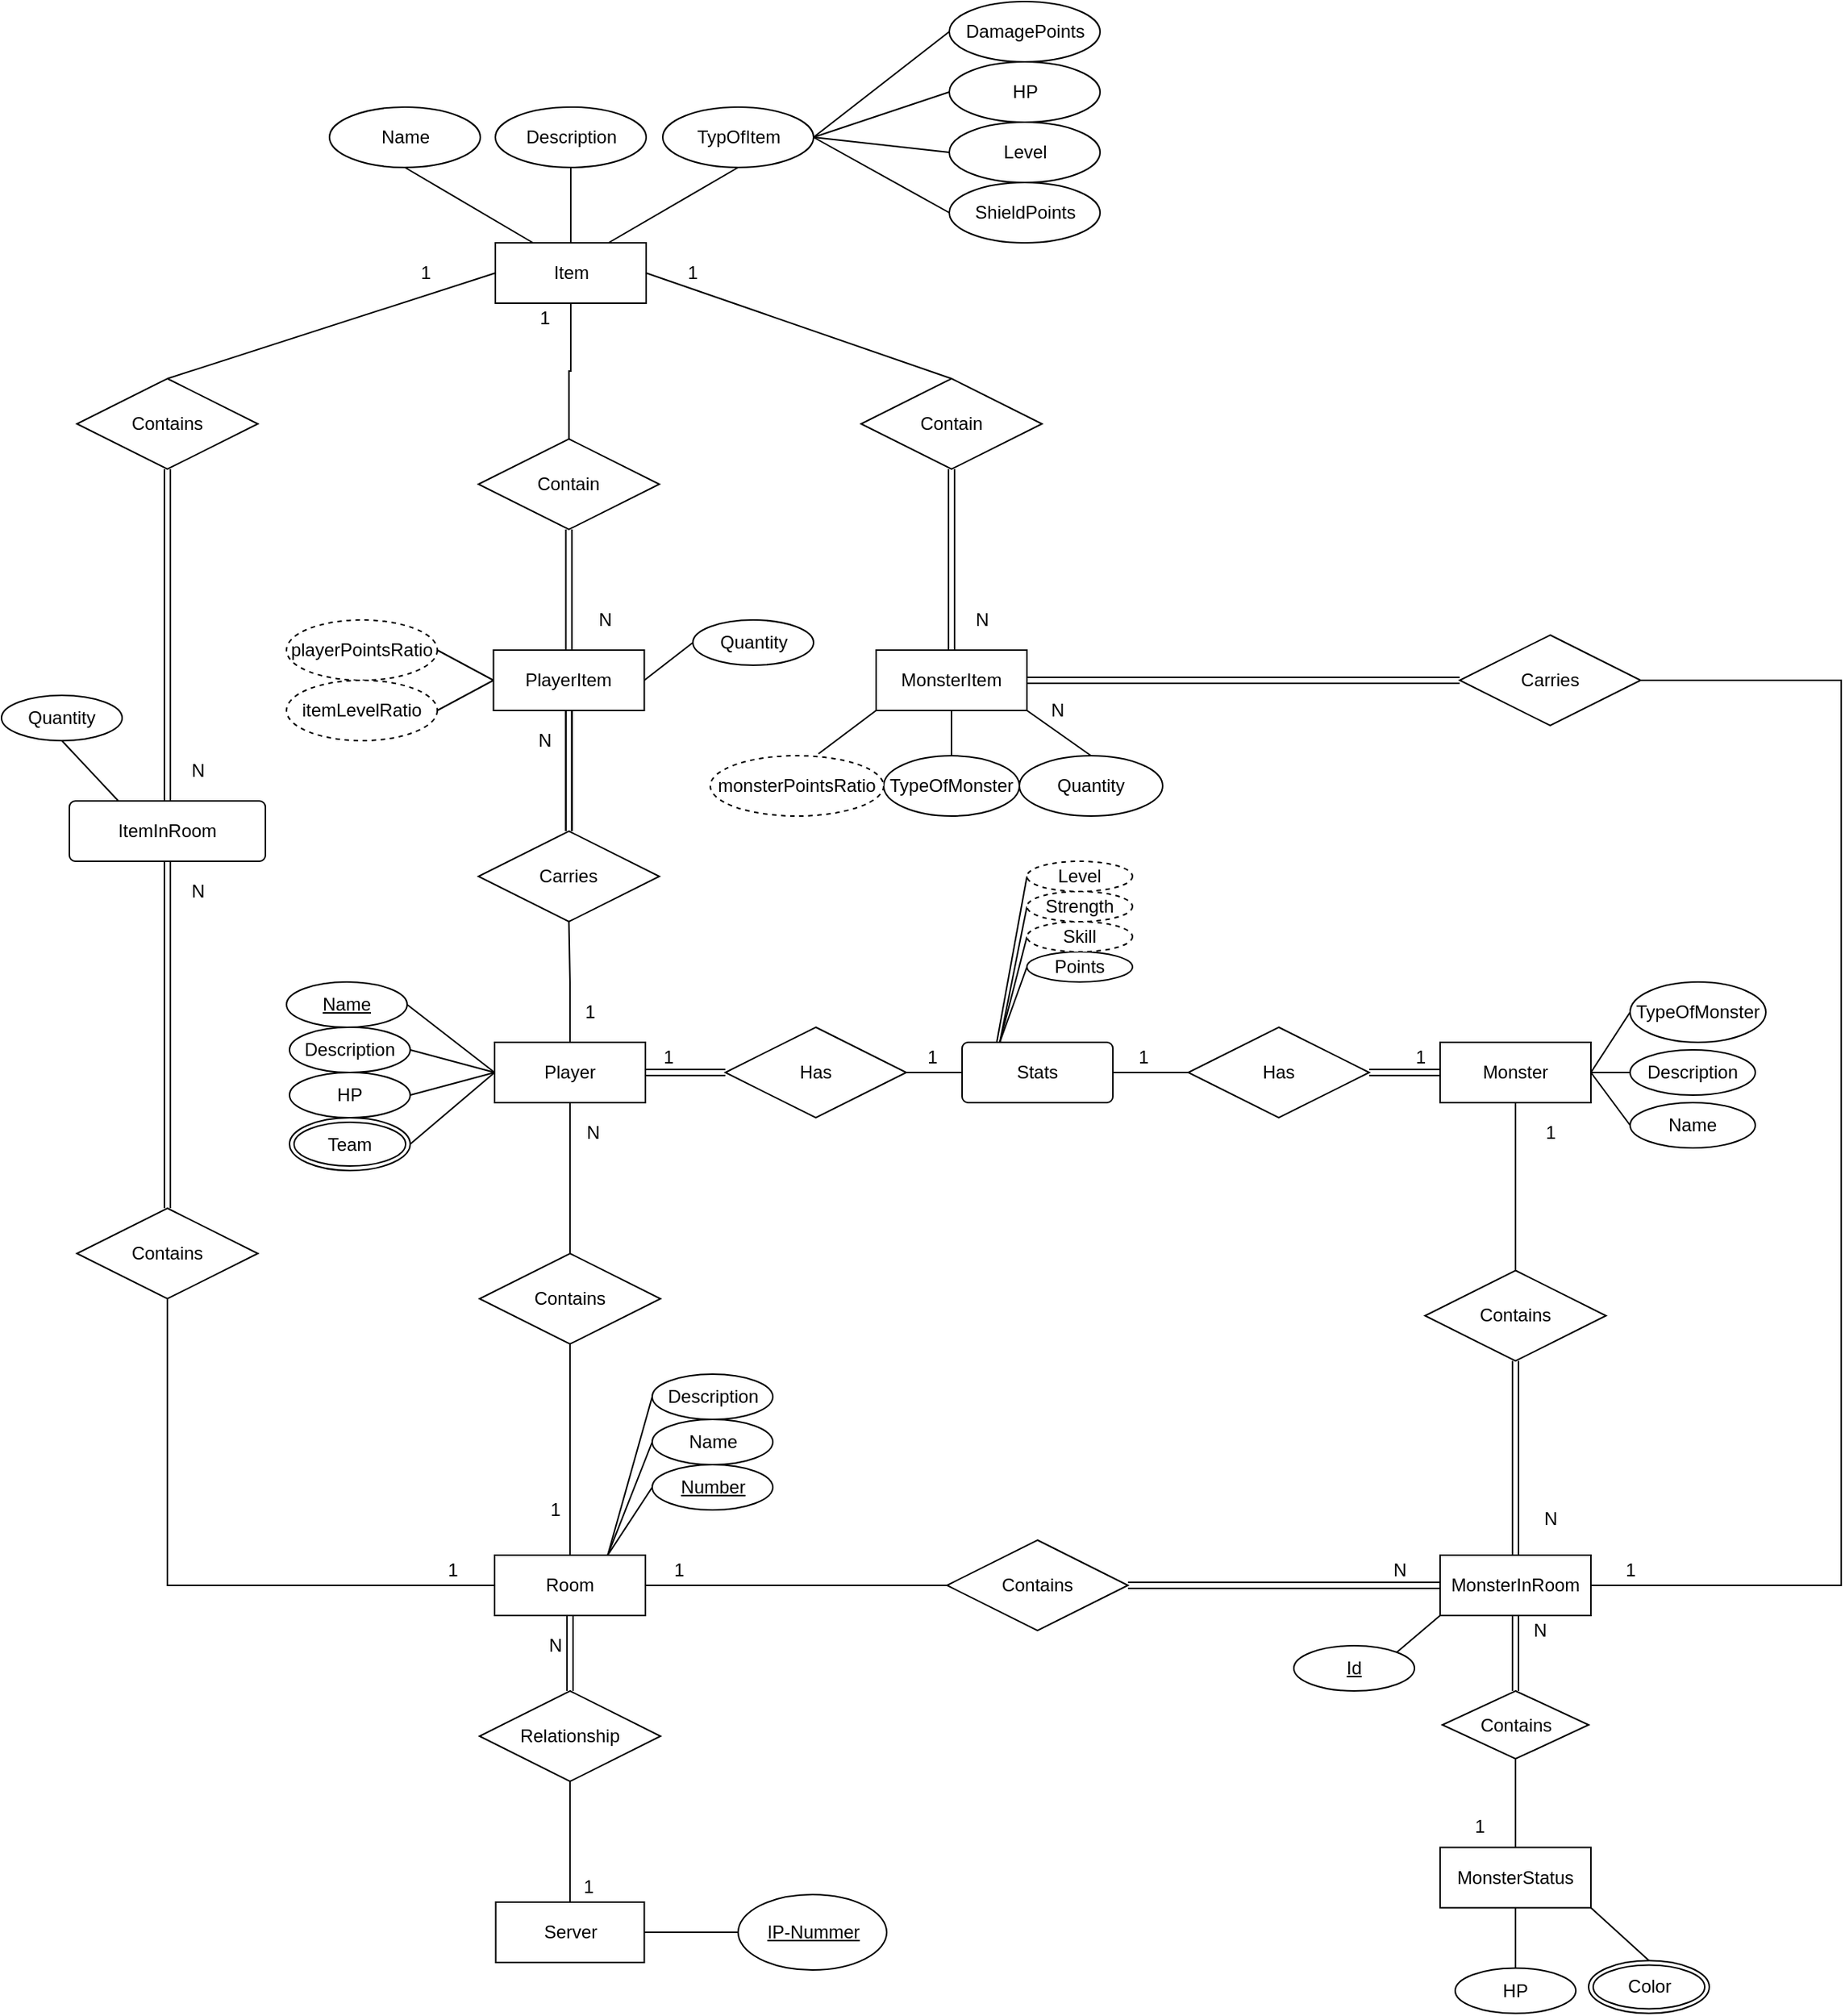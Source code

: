 <mxfile version="16.1.0" type="device" pages="2"><diagram id="dHQTeIv986nhp0HyuDMZ" name="ER-diagram"><mxGraphModel dx="1673" dy="2103" grid="1" gridSize="10" guides="1" tooltips="1" connect="1" arrows="1" fold="1" page="1" pageScale="1" pageWidth="827" pageHeight="1169" math="0" shadow="0"><root><mxCell id="0"/><mxCell id="1" parent="0"/><mxCell id="kO1NxI_gpAKY5rA-gLDv-2" value="Item" style="whiteSpace=wrap;html=1;align=center;" parent="1" vertex="1"><mxGeometry x="797.5" y="-130" width="100" height="40" as="geometry"/></mxCell><mxCell id="kO1NxI_gpAKY5rA-gLDv-3" value="Room" style="whiteSpace=wrap;html=1;align=center;" parent="1" vertex="1"><mxGeometry x="797" y="740" width="100" height="40" as="geometry"/></mxCell><mxCell id="kO1NxI_gpAKY5rA-gLDv-4" value="Server" style="whiteSpace=wrap;html=1;align=center;" parent="1" vertex="1"><mxGeometry x="797.75" y="970" width="98.5" height="40" as="geometry"/></mxCell><mxCell id="kO1NxI_gpAKY5rA-gLDv-5" value="Name" style="ellipse;whiteSpace=wrap;html=1;align=center;" parent="1" vertex="1"><mxGeometry x="901.5" y="650" width="80" height="30" as="geometry"/></mxCell><mxCell id="kO1NxI_gpAKY5rA-gLDv-6" value="Number" style="ellipse;whiteSpace=wrap;html=1;align=center;fontStyle=4;" parent="1" vertex="1"><mxGeometry x="901.5" y="680" width="80" height="30" as="geometry"/></mxCell><mxCell id="kO1NxI_gpAKY5rA-gLDv-7" value="Description" style="ellipse;whiteSpace=wrap;html=1;align=center;" parent="1" vertex="1"><mxGeometry x="901.5" y="620" width="80" height="30" as="geometry"/></mxCell><mxCell id="kO1NxI_gpAKY5rA-gLDv-8" value="Description" style="ellipse;whiteSpace=wrap;html=1;align=center;" parent="1" vertex="1"><mxGeometry x="797.5" y="-220" width="100" height="40" as="geometry"/></mxCell><mxCell id="kO1NxI_gpAKY5rA-gLDv-9" value="Name" style="ellipse;whiteSpace=wrap;html=1;align=center;" parent="1" vertex="1"><mxGeometry x="687.5" y="-220" width="100" height="40" as="geometry"/></mxCell><mxCell id="kO1NxI_gpAKY5rA-gLDv-45" style="edgeStyle=orthogonalEdgeStyle;rounded=0;orthogonalLoop=1;jettySize=auto;html=1;entryX=0.5;entryY=0;entryDx=0;entryDy=0;endArrow=none;endFill=0;" parent="1" source="kO1NxI_gpAKY5rA-gLDv-10" target="kO1NxI_gpAKY5rA-gLDv-23" edge="1"><mxGeometry relative="1" as="geometry"><Array as="points"><mxPoint x="1474" y="555"/></Array></mxGeometry></mxCell><mxCell id="kO1NxI_gpAKY5rA-gLDv-10" value="Monster" style="whiteSpace=wrap;html=1;align=center;" parent="1" vertex="1"><mxGeometry x="1424" y="400" width="100" height="40" as="geometry"/></mxCell><mxCell id="kO1NxI_gpAKY5rA-gLDv-41" style="edgeStyle=orthogonalEdgeStyle;rounded=0;orthogonalLoop=1;jettySize=auto;html=1;entryX=0.5;entryY=1;entryDx=0;entryDy=0;endArrow=none;endFill=0;" parent="1" source="kO1NxI_gpAKY5rA-gLDv-11" target="kO1NxI_gpAKY5rA-gLDv-25" edge="1"><mxGeometry relative="1" as="geometry"/></mxCell><mxCell id="kO1NxI_gpAKY5rA-gLDv-11" value="Player" style="whiteSpace=wrap;html=1;align=center;" parent="1" vertex="1"><mxGeometry x="797" y="400" width="100" height="40" as="geometry"/></mxCell><mxCell id="kO1NxI_gpAKY5rA-gLDv-12" value="Name" style="ellipse;whiteSpace=wrap;html=1;align=center;fontStyle=4;" parent="1" vertex="1"><mxGeometry x="659" y="360" width="80" height="30" as="geometry"/></mxCell><mxCell id="kO1NxI_gpAKY5rA-gLDv-13" value="Description" style="ellipse;whiteSpace=wrap;html=1;align=center;" parent="1" vertex="1"><mxGeometry x="661" y="390" width="80" height="30" as="geometry"/></mxCell><mxCell id="kO1NxI_gpAKY5rA-gLDv-14" value="Points" style="ellipse;whiteSpace=wrap;html=1;align=center;" parent="1" vertex="1"><mxGeometry x="1150" y="340" width="70" height="20" as="geometry"/></mxCell><mxCell id="kO1NxI_gpAKY5rA-gLDv-18" value="Description" style="ellipse;whiteSpace=wrap;html=1;align=center;" parent="1" vertex="1"><mxGeometry x="1550" y="405" width="83" height="30" as="geometry"/></mxCell><mxCell id="kO1NxI_gpAKY5rA-gLDv-47" style="edgeStyle=orthogonalEdgeStyle;rounded=0;orthogonalLoop=1;jettySize=auto;html=1;entryX=0.5;entryY=0;entryDx=0;entryDy=0;endArrow=none;endFill=0;" parent="1" source="kO1NxI_gpAKY5rA-gLDv-21" target="kO1NxI_gpAKY5rA-gLDv-4" edge="1"><mxGeometry relative="1" as="geometry"/></mxCell><mxCell id="kO1NxI_gpAKY5rA-gLDv-48" style="edgeStyle=orthogonalEdgeStyle;rounded=0;orthogonalLoop=1;jettySize=auto;html=1;exitX=0.5;exitY=0;exitDx=0;exitDy=0;entryX=0.5;entryY=1;entryDx=0;entryDy=0;endArrow=none;endFill=0;shape=link;" parent="1" source="kO1NxI_gpAKY5rA-gLDv-21" target="kO1NxI_gpAKY5rA-gLDv-3" edge="1"><mxGeometry relative="1" as="geometry"/></mxCell><mxCell id="kO1NxI_gpAKY5rA-gLDv-21" value="Relationship" style="shape=rhombus;perimeter=rhombusPerimeter;whiteSpace=wrap;html=1;align=center;" parent="1" vertex="1"><mxGeometry x="787" y="830" width="120" height="60" as="geometry"/></mxCell><mxCell id="kO1NxI_gpAKY5rA-gLDv-22" value="Contains" style="shape=rhombus;perimeter=rhombusPerimeter;whiteSpace=wrap;html=1;align=center;" parent="1" vertex="1"><mxGeometry x="787" y="540" width="120" height="60" as="geometry"/></mxCell><mxCell id="kO1NxI_gpAKY5rA-gLDv-46" style="edgeStyle=orthogonalEdgeStyle;rounded=0;orthogonalLoop=1;jettySize=auto;html=1;entryX=1;entryY=0.5;entryDx=0;entryDy=0;endArrow=none;endFill=0;exitX=0;exitY=0.5;exitDx=0;exitDy=0;" parent="1" source="kO1NxI_gpAKY5rA-gLDv-100" target="kO1NxI_gpAKY5rA-gLDv-3" edge="1"><mxGeometry relative="1" as="geometry"><mxPoint x="968.5" y="760" as="sourcePoint"/></mxGeometry></mxCell><mxCell id="kO1NxI_gpAKY5rA-gLDv-103" value="" style="edgeStyle=orthogonalEdgeStyle;rounded=0;orthogonalLoop=1;jettySize=auto;html=1;endArrow=none;endFill=0;shape=link;" parent="1" source="kO1NxI_gpAKY5rA-gLDv-23" target="kO1NxI_gpAKY5rA-gLDv-101" edge="1"><mxGeometry relative="1" as="geometry"/></mxCell><mxCell id="kO1NxI_gpAKY5rA-gLDv-23" value="Contains" style="shape=rhombus;perimeter=rhombusPerimeter;whiteSpace=wrap;html=1;align=center;" parent="1" vertex="1"><mxGeometry x="1414" y="551.25" width="120" height="60" as="geometry"/></mxCell><mxCell id="Vi7aPnjudRlVjjFh0V4v-35" value="" style="edgeStyle=orthogonalEdgeStyle;rounded=0;orthogonalLoop=1;jettySize=auto;html=1;endArrow=none;endFill=0;shape=link;" parent="1" source="kO1NxI_gpAKY5rA-gLDv-25" target="Vi7aPnjudRlVjjFh0V4v-31" edge="1"><mxGeometry relative="1" as="geometry"/></mxCell><mxCell id="kO1NxI_gpAKY5rA-gLDv-25" value="Carries" style="shape=rhombus;perimeter=rhombusPerimeter;whiteSpace=wrap;html=1;align=center;" parent="1" vertex="1"><mxGeometry x="786.25" y="260" width="120" height="60" as="geometry"/></mxCell><mxCell id="kO1NxI_gpAKY5rA-gLDv-28" value="" style="endArrow=none;html=1;rounded=0;exitX=0.5;exitY=1;exitDx=0;exitDy=0;entryX=0.5;entryY=0;entryDx=0;entryDy=0;" parent="1" source="kO1NxI_gpAKY5rA-gLDv-22" target="kO1NxI_gpAKY5rA-gLDv-3" edge="1"><mxGeometry relative="1" as="geometry"><mxPoint x="961.5" y="760" as="sourcePoint"/><mxPoint x="820" y="750" as="targetPoint"/><Array as="points"/></mxGeometry></mxCell><mxCell id="kO1NxI_gpAKY5rA-gLDv-31" value="" style="html=1;rounded=0;endArrow=none;endFill=0;exitX=0.5;exitY=1;exitDx=0;exitDy=0;entryX=0.5;entryY=0;entryDx=0;entryDy=0;" parent="1" source="kO1NxI_gpAKY5rA-gLDv-11" target="kO1NxI_gpAKY5rA-gLDv-22" edge="1"><mxGeometry relative="1" as="geometry"><mxPoint x="554" y="480" as="sourcePoint"/><mxPoint x="714" y="480" as="targetPoint"/></mxGeometry></mxCell><mxCell id="kO1NxI_gpAKY5rA-gLDv-33" value="1" style="text;html=1;align=center;verticalAlign=middle;resizable=0;points=[];autosize=1;" parent="1" vertex="1"><mxGeometry x="827" y="700" width="20" height="20" as="geometry"/></mxCell><mxCell id="kO1NxI_gpAKY5rA-gLDv-37" value="" style="endArrow=none;html=1;rounded=0;exitX=1;exitY=0.5;exitDx=0;exitDy=0;entryX=0;entryY=0.5;entryDx=0;entryDy=0;" parent="1" source="kO1NxI_gpAKY5rA-gLDv-13" target="kO1NxI_gpAKY5rA-gLDv-11" edge="1"><mxGeometry relative="1" as="geometry"><mxPoint x="727" y="499.47" as="sourcePoint"/><mxPoint x="787" y="420" as="targetPoint"/></mxGeometry></mxCell><mxCell id="kO1NxI_gpAKY5rA-gLDv-40" value="" style="endArrow=none;html=1;rounded=0;exitX=1;exitY=0.5;exitDx=0;exitDy=0;entryX=0;entryY=0.5;entryDx=0;entryDy=0;" parent="1" source="kO1NxI_gpAKY5rA-gLDv-12" target="kO1NxI_gpAKY5rA-gLDv-11" edge="1"><mxGeometry relative="1" as="geometry"><mxPoint x="737.0" y="460" as="sourcePoint"/><mxPoint x="787" y="420" as="targetPoint"/></mxGeometry></mxCell><mxCell id="kO1NxI_gpAKY5rA-gLDv-52" value="" style="endArrow=none;html=1;rounded=0;exitX=1;exitY=0.5;exitDx=0;exitDy=0;entryX=0;entryY=0.5;entryDx=0;entryDy=0;" parent="1" source="kO1NxI_gpAKY5rA-gLDv-10" target="kO1NxI_gpAKY5rA-gLDv-18" edge="1"><mxGeometry relative="1" as="geometry"><mxPoint x="1287" y="440" as="sourcePoint"/><mxPoint x="1517" y="370" as="targetPoint"/></mxGeometry></mxCell><mxCell id="kO1NxI_gpAKY5rA-gLDv-53" value="" style="endArrow=none;html=1;rounded=0;entryX=0;entryY=0.5;entryDx=0;entryDy=0;exitX=1;exitY=0.5;exitDx=0;exitDy=0;" parent="1" source="kO1NxI_gpAKY5rA-gLDv-10" target="Vi7aPnjudRlVjjFh0V4v-17" edge="1"><mxGeometry relative="1" as="geometry"><mxPoint x="1527" y="420" as="sourcePoint"/><mxPoint x="1550.0" y="437.5" as="targetPoint"/></mxGeometry></mxCell><mxCell id="kO1NxI_gpAKY5rA-gLDv-59" value="" style="endArrow=none;html=1;rounded=0;entryX=0;entryY=0.5;entryDx=0;entryDy=0;exitX=0.75;exitY=0;exitDx=0;exitDy=0;" parent="1" source="kO1NxI_gpAKY5rA-gLDv-3" target="kO1NxI_gpAKY5rA-gLDv-5" edge="1"><mxGeometry relative="1" as="geometry"><mxPoint x="798.5" y="690" as="sourcePoint"/><mxPoint x="878.5" y="695" as="targetPoint"/></mxGeometry></mxCell><mxCell id="kO1NxI_gpAKY5rA-gLDv-60" value="Stats" style="rounded=1;arcSize=10;whiteSpace=wrap;html=1;align=center;" parent="1" vertex="1"><mxGeometry x="1107" y="400" width="100" height="40" as="geometry"/></mxCell><mxCell id="kO1NxI_gpAKY5rA-gLDv-65" value="Has" style="shape=rhombus;perimeter=rhombusPerimeter;whiteSpace=wrap;html=1;align=center;" parent="1" vertex="1"><mxGeometry x="950" y="390" width="120" height="60" as="geometry"/></mxCell><mxCell id="kO1NxI_gpAKY5rA-gLDv-67" value="" style="endArrow=none;html=1;rounded=0;entryX=0;entryY=0.5;entryDx=0;entryDy=0;exitX=1;exitY=0.5;exitDx=0;exitDy=0;shape=link;" parent="1" source="kO1NxI_gpAKY5rA-gLDv-11" target="kO1NxI_gpAKY5rA-gLDv-65" edge="1"><mxGeometry relative="1" as="geometry"><mxPoint x="807" y="450" as="sourcePoint"/><mxPoint x="967" y="450" as="targetPoint"/></mxGeometry></mxCell><mxCell id="kO1NxI_gpAKY5rA-gLDv-68" value="" style="endArrow=none;html=1;rounded=0;entryX=0;entryY=0.5;entryDx=0;entryDy=0;exitX=1;exitY=0.5;exitDx=0;exitDy=0;shape=link;" parent="1" source="kO1NxI_gpAKY5rA-gLDv-134" target="kO1NxI_gpAKY5rA-gLDv-10" edge="1"><mxGeometry relative="1" as="geometry"><mxPoint x="1377" y="420" as="sourcePoint"/><mxPoint x="1257" y="500" as="targetPoint"/></mxGeometry></mxCell><mxCell id="kO1NxI_gpAKY5rA-gLDv-69" value="" style="endArrow=none;html=1;rounded=0;entryX=0;entryY=0.5;entryDx=0;entryDy=0;" parent="1" source="kO1NxI_gpAKY5rA-gLDv-65" target="kO1NxI_gpAKY5rA-gLDv-60" edge="1"><mxGeometry relative="1" as="geometry"><mxPoint x="1237" y="370" as="sourcePoint"/><mxPoint x="1197" y="440" as="targetPoint"/></mxGeometry></mxCell><mxCell id="kO1NxI_gpAKY5rA-gLDv-75" value="" style="endArrow=none;html=1;rounded=0;exitX=0;exitY=0.5;exitDx=0;exitDy=0;entryX=0.25;entryY=0;entryDx=0;entryDy=0;" parent="1" source="kO1NxI_gpAKY5rA-gLDv-128" target="kO1NxI_gpAKY5rA-gLDv-60" edge="1"><mxGeometry relative="1" as="geometry"><mxPoint x="1587.0" y="55.0" as="sourcePoint"/><mxPoint x="1197" y="440" as="targetPoint"/></mxGeometry></mxCell><mxCell id="kO1NxI_gpAKY5rA-gLDv-77" value="" style="endArrow=none;html=1;rounded=0;exitX=0;exitY=0.5;exitDx=0;exitDy=0;entryX=0.25;entryY=0;entryDx=0;entryDy=0;" parent="1" source="kO1NxI_gpAKY5rA-gLDv-127" target="kO1NxI_gpAKY5rA-gLDv-60" edge="1"><mxGeometry relative="1" as="geometry"><mxPoint x="1587.0" y="115.0" as="sourcePoint"/><mxPoint x="1332" y="490" as="targetPoint"/></mxGeometry></mxCell><mxCell id="kO1NxI_gpAKY5rA-gLDv-82" value="N" style="text;html=1;align=center;verticalAlign=middle;resizable=0;points=[];autosize=1;" parent="1" vertex="1"><mxGeometry x="852" y="450" width="20" height="20" as="geometry"/></mxCell><mxCell id="kO1NxI_gpAKY5rA-gLDv-83" value="1" style="text;html=1;align=center;verticalAlign=middle;resizable=0;points=[];autosize=1;strokeColor=none;fillColor=none;" parent="1" vertex="1"><mxGeometry x="849" y="950" width="20" height="20" as="geometry"/></mxCell><mxCell id="kO1NxI_gpAKY5rA-gLDv-84" value="N" style="text;html=1;align=center;verticalAlign=middle;resizable=0;points=[];autosize=1;" parent="1" vertex="1"><mxGeometry x="827" y="790" width="20" height="20" as="geometry"/></mxCell><mxCell id="kO1NxI_gpAKY5rA-gLDv-170" style="edgeStyle=orthogonalEdgeStyle;rounded=0;orthogonalLoop=1;jettySize=auto;html=1;exitX=0.5;exitY=0;exitDx=0;exitDy=0;entryX=0.5;entryY=1;entryDx=0;entryDy=0;endArrow=none;endFill=0;shape=link;" parent="1" source="kO1NxI_gpAKY5rA-gLDv-96" target="kO1NxI_gpAKY5rA-gLDv-166" edge="1"><mxGeometry relative="1" as="geometry"/></mxCell><mxCell id="kO1NxI_gpAKY5rA-gLDv-96" value="ItemInRoom" style="rounded=1;arcSize=10;whiteSpace=wrap;html=1;align=center;" parent="1" vertex="1"><mxGeometry x="515" y="240" width="130" height="40" as="geometry"/></mxCell><mxCell id="kO1NxI_gpAKY5rA-gLDv-98" value="1" style="text;html=1;align=center;verticalAlign=middle;resizable=0;points=[];autosize=1;strokeColor=none;fillColor=none;" parent="1" vertex="1"><mxGeometry x="1487" y="450" width="20" height="20" as="geometry"/></mxCell><mxCell id="kO1NxI_gpAKY5rA-gLDv-102" value="" style="edgeStyle=orthogonalEdgeStyle;rounded=0;orthogonalLoop=1;jettySize=auto;html=1;endArrow=none;endFill=0;shape=link;exitX=1;exitY=0.5;exitDx=0;exitDy=0;" parent="1" source="kO1NxI_gpAKY5rA-gLDv-100" target="kO1NxI_gpAKY5rA-gLDv-101" edge="1"><mxGeometry relative="1" as="geometry"><mxPoint x="1378.5" y="756.25" as="sourcePoint"/></mxGeometry></mxCell><mxCell id="kO1NxI_gpAKY5rA-gLDv-100" value="Contains" style="shape=rhombus;perimeter=rhombusPerimeter;whiteSpace=wrap;html=1;align=center;" parent="1" vertex="1"><mxGeometry x="1097" y="730" width="120" height="60" as="geometry"/></mxCell><mxCell id="txxn4APhswMr_btjRMWZ-46" style="edgeStyle=orthogonalEdgeStyle;rounded=0;orthogonalLoop=1;jettySize=auto;html=1;exitX=0;exitY=0.5;exitDx=0;exitDy=0;entryX=1;entryY=0.5;entryDx=0;entryDy=0;endArrow=none;endFill=0;startArrow=none;shape=link;" parent="1" source="txxn4APhswMr_btjRMWZ-52" target="Vi7aPnjudRlVjjFh0V4v-30" edge="1"><mxGeometry relative="1" as="geometry"><Array as="points"/><mxPoint x="1180.0" y="180" as="targetPoint"/></mxGeometry></mxCell><mxCell id="txxn4APhswMr_btjRMWZ-54" style="edgeStyle=orthogonalEdgeStyle;rounded=0;orthogonalLoop=1;jettySize=auto;html=1;exitX=0.5;exitY=1;exitDx=0;exitDy=0;entryX=0.5;entryY=0;entryDx=0;entryDy=0;endArrow=none;endFill=0;" parent="1" source="Vi7aPnjudRlVjjFh0V4v-25" target="kO1NxI_gpAKY5rA-gLDv-158" edge="1"><mxGeometry relative="1" as="geometry"/></mxCell><mxCell id="Vi7aPnjudRlVjjFh0V4v-18" style="edgeStyle=orthogonalEdgeStyle;rounded=0;orthogonalLoop=1;jettySize=auto;html=1;exitX=0.5;exitY=1;exitDx=0;exitDy=0;endArrow=none;endFill=0;" parent="1" source="kO1NxI_gpAKY5rA-gLDv-101" edge="1"><mxGeometry relative="1" as="geometry"><mxPoint x="1474.304" y="780" as="targetPoint"/></mxGeometry></mxCell><mxCell id="kO1NxI_gpAKY5rA-gLDv-101" value="MonsterInRoom" style="whiteSpace=wrap;html=1;align=center;" parent="1" vertex="1"><mxGeometry x="1424" y="740" width="100" height="40" as="geometry"/></mxCell><mxCell id="kO1NxI_gpAKY5rA-gLDv-104" value="N" style="text;html=1;align=center;verticalAlign=middle;resizable=0;points=[];autosize=1;strokeColor=none;fillColor=none;" parent="1" vertex="1"><mxGeometry x="1487" y="706.25" width="20" height="20" as="geometry"/></mxCell><mxCell id="kO1NxI_gpAKY5rA-gLDv-105" value="N" style="text;html=1;align=center;verticalAlign=middle;resizable=0;points=[];autosize=1;strokeColor=none;fillColor=none;" parent="1" vertex="1"><mxGeometry x="1387" y="740" width="20" height="20" as="geometry"/></mxCell><mxCell id="kO1NxI_gpAKY5rA-gLDv-106" value="1" style="text;html=1;align=center;verticalAlign=middle;resizable=0;points=[];autosize=1;strokeColor=none;fillColor=none;" parent="1" vertex="1"><mxGeometry x="908.5" y="740" width="20" height="20" as="geometry"/></mxCell><mxCell id="kO1NxI_gpAKY5rA-gLDv-107" value="" style="endArrow=none;html=1;rounded=0;entryX=0;entryY=0.5;entryDx=0;entryDy=0;exitX=0.75;exitY=0;exitDx=0;exitDy=0;" parent="1" source="kO1NxI_gpAKY5rA-gLDv-3" target="kO1NxI_gpAKY5rA-gLDv-6" edge="1"><mxGeometry relative="1" as="geometry"><mxPoint x="881.5" y="750" as="sourcePoint"/><mxPoint x="961.5" y="710" as="targetPoint"/></mxGeometry></mxCell><mxCell id="kO1NxI_gpAKY5rA-gLDv-108" value="" style="endArrow=none;html=1;rounded=0;entryX=0;entryY=0.5;entryDx=0;entryDy=0;exitX=0.75;exitY=0;exitDx=0;exitDy=0;" parent="1" source="kO1NxI_gpAKY5rA-gLDv-3" target="kO1NxI_gpAKY5rA-gLDv-7" edge="1"><mxGeometry relative="1" as="geometry"><mxPoint x="891.5" y="760" as="sourcePoint"/><mxPoint x="971.5" y="720" as="targetPoint"/></mxGeometry></mxCell><mxCell id="kO1NxI_gpAKY5rA-gLDv-109" value="" style="endArrow=none;html=1;rounded=0;exitX=0;exitY=0.5;exitDx=0;exitDy=0;entryX=0.25;entryY=0;entryDx=0;entryDy=0;" parent="1" source="kO1NxI_gpAKY5rA-gLDv-14" target="kO1NxI_gpAKY5rA-gLDv-60" edge="1"><mxGeometry relative="1" as="geometry"><mxPoint x="1597" y="140" as="sourcePoint"/><mxPoint x="1457" y="110" as="targetPoint"/></mxGeometry></mxCell><mxCell id="kO1NxI_gpAKY5rA-gLDv-127" value="Skill" style="ellipse;whiteSpace=wrap;html=1;align=center;dashed=1;" parent="1" vertex="1"><mxGeometry x="1150" y="320" width="70" height="20" as="geometry"/></mxCell><mxCell id="kO1NxI_gpAKY5rA-gLDv-128" value="Strength" style="ellipse;whiteSpace=wrap;html=1;align=center;dashed=1;" parent="1" vertex="1"><mxGeometry x="1150" y="300" width="70" height="20" as="geometry"/></mxCell><mxCell id="kO1NxI_gpAKY5rA-gLDv-131" value="&amp;nbsp;1" style="text;html=1;align=center;verticalAlign=middle;resizable=0;points=[];autosize=1;strokeColor=none;fillColor=none;" parent="1" vertex="1"><mxGeometry x="1394" y="400" width="30" height="20" as="geometry"/></mxCell><mxCell id="kO1NxI_gpAKY5rA-gLDv-132" value="1" style="text;html=1;align=center;verticalAlign=middle;resizable=0;points=[];autosize=1;" parent="1" vertex="1"><mxGeometry x="901.5" y="400" width="20" height="20" as="geometry"/></mxCell><mxCell id="kO1NxI_gpAKY5rA-gLDv-136" value="" style="edgeStyle=orthogonalEdgeStyle;rounded=0;orthogonalLoop=1;jettySize=auto;html=1;endArrow=none;endFill=0;" parent="1" source="kO1NxI_gpAKY5rA-gLDv-134" target="kO1NxI_gpAKY5rA-gLDv-60" edge="1"><mxGeometry relative="1" as="geometry"/></mxCell><mxCell id="kO1NxI_gpAKY5rA-gLDv-134" value="Has" style="shape=rhombus;perimeter=rhombusPerimeter;whiteSpace=wrap;html=1;align=center;" parent="1" vertex="1"><mxGeometry x="1257" y="390" width="120" height="60" as="geometry"/></mxCell><mxCell id="kO1NxI_gpAKY5rA-gLDv-137" value="1" style="text;html=1;align=center;verticalAlign=middle;resizable=0;points=[];autosize=1;strokeColor=none;fillColor=none;" parent="1" vertex="1"><mxGeometry x="1217" y="400" width="20" height="20" as="geometry"/></mxCell><mxCell id="kO1NxI_gpAKY5rA-gLDv-138" value="1" style="text;html=1;align=center;verticalAlign=middle;resizable=0;points=[];autosize=1;strokeColor=none;fillColor=none;" parent="1" vertex="1"><mxGeometry x="1077" y="400" width="20" height="20" as="geometry"/></mxCell><mxCell id="kO1NxI_gpAKY5rA-gLDv-158" value="HP" style="ellipse;whiteSpace=wrap;html=1;align=center;" parent="1" vertex="1"><mxGeometry x="1434" y="1013.75" width="80" height="30" as="geometry"/></mxCell><mxCell id="kO1NxI_gpAKY5rA-gLDv-159" value="HP" style="ellipse;whiteSpace=wrap;html=1;align=center;" parent="1" vertex="1"><mxGeometry x="661" y="420" width="80" height="30" as="geometry"/></mxCell><mxCell id="kO1NxI_gpAKY5rA-gLDv-164" value="" style="endArrow=none;html=1;rounded=0;entryX=1;entryY=0.5;entryDx=0;entryDy=0;exitX=0.5;exitY=0;exitDx=0;exitDy=0;" parent="1" source="Vi7aPnjudRlVjjFh0V4v-38" target="kO1NxI_gpAKY5rA-gLDv-2" edge="1"><mxGeometry relative="1" as="geometry"><mxPoint x="1000" y="10" as="sourcePoint"/><mxPoint x="1178.5" y="-50" as="targetPoint"/></mxGeometry></mxCell><mxCell id="kO1NxI_gpAKY5rA-gLDv-166" value="Contains" style="shape=rhombus;perimeter=rhombusPerimeter;whiteSpace=wrap;html=1;align=center;" parent="1" vertex="1"><mxGeometry x="520" y="-40" width="120" height="60" as="geometry"/></mxCell><mxCell id="kO1NxI_gpAKY5rA-gLDv-169" style="edgeStyle=orthogonalEdgeStyle;rounded=0;orthogonalLoop=1;jettySize=auto;html=1;exitX=0.5;exitY=0;exitDx=0;exitDy=0;entryX=0.5;entryY=1;entryDx=0;entryDy=0;endArrow=none;endFill=0;shape=link;" parent="1" source="kO1NxI_gpAKY5rA-gLDv-167" target="kO1NxI_gpAKY5rA-gLDv-96" edge="1"><mxGeometry relative="1" as="geometry"/></mxCell><mxCell id="kO1NxI_gpAKY5rA-gLDv-167" value="Contains" style="shape=rhombus;perimeter=rhombusPerimeter;whiteSpace=wrap;html=1;align=center;" parent="1" vertex="1"><mxGeometry x="520" y="510" width="120" height="60" as="geometry"/></mxCell><mxCell id="kO1NxI_gpAKY5rA-gLDv-172" value="1" style="text;html=1;align=center;verticalAlign=middle;resizable=0;points=[];autosize=1;strokeColor=none;fillColor=none;" parent="1" vertex="1"><mxGeometry x="759" y="740" width="20" height="20" as="geometry"/></mxCell><mxCell id="txxn4APhswMr_btjRMWZ-6" value="N" style="text;html=1;align=center;verticalAlign=middle;resizable=0;points=[];autosize=1;" parent="1" vertex="1"><mxGeometry x="590" y="290" width="20" height="20" as="geometry"/></mxCell><mxCell id="txxn4APhswMr_btjRMWZ-10" value="TypOfItem" style="ellipse;whiteSpace=wrap;html=1;align=center;" parent="1" vertex="1"><mxGeometry x="908.5" y="-220" width="100" height="40" as="geometry"/></mxCell><mxCell id="txxn4APhswMr_btjRMWZ-13" value="N" style="text;html=1;align=center;verticalAlign=middle;resizable=0;points=[];autosize=1;" parent="1" vertex="1"><mxGeometry x="590" y="210" width="20" height="20" as="geometry"/></mxCell><mxCell id="txxn4APhswMr_btjRMWZ-14" value="1" style="text;html=1;align=center;verticalAlign=middle;resizable=0;points=[];autosize=1;strokeColor=none;fillColor=none;" parent="1" vertex="1"><mxGeometry x="741" y="-120" width="20" height="20" as="geometry"/></mxCell><mxCell id="txxn4APhswMr_btjRMWZ-19" value="1" style="text;html=1;align=center;verticalAlign=middle;resizable=0;points=[];autosize=1;strokeColor=none;fillColor=none;" parent="1" vertex="1"><mxGeometry x="917.5" y="-120" width="20" height="20" as="geometry"/></mxCell><mxCell id="txxn4APhswMr_btjRMWZ-22" value="" style="endArrow=none;html=1;rounded=0;entryX=0;entryY=0.5;entryDx=0;entryDy=0;exitX=1;exitY=0.5;exitDx=0;exitDy=0;" parent="1" source="kO1NxI_gpAKY5rA-gLDv-159" target="kO1NxI_gpAKY5rA-gLDv-11" edge="1"><mxGeometry relative="1" as="geometry"><mxPoint x="741" y="464" as="sourcePoint"/><mxPoint x="901" y="464.41" as="targetPoint"/></mxGeometry></mxCell><mxCell id="txxn4APhswMr_btjRMWZ-26" style="edgeStyle=orthogonalEdgeStyle;rounded=0;orthogonalLoop=1;jettySize=auto;html=1;exitX=0;exitY=0.5;exitDx=0;exitDy=0;entryX=1;entryY=0.5;entryDx=0;entryDy=0;endArrow=none;endFill=0;" parent="1" source="txxn4APhswMr_btjRMWZ-25" target="kO1NxI_gpAKY5rA-gLDv-4" edge="1"><mxGeometry relative="1" as="geometry"/></mxCell><mxCell id="txxn4APhswMr_btjRMWZ-25" value="&lt;u&gt;IP-Nummer&lt;/u&gt;" style="ellipse;whiteSpace=wrap;html=1;align=center;" parent="1" vertex="1"><mxGeometry x="958.5" y="965" width="98.5" height="50" as="geometry"/></mxCell><mxCell id="txxn4APhswMr_btjRMWZ-38" value="" style="endArrow=none;html=1;rounded=0;entryX=0.5;entryY=1;entryDx=0;entryDy=0;exitX=0.75;exitY=0;exitDx=0;exitDy=0;" parent="1" source="kO1NxI_gpAKY5rA-gLDv-2" target="txxn4APhswMr_btjRMWZ-10" edge="1"><mxGeometry relative="1" as="geometry"><mxPoint x="907.5" y="-150" as="sourcePoint"/><mxPoint x="1067.5" y="-150" as="targetPoint"/></mxGeometry></mxCell><mxCell id="txxn4APhswMr_btjRMWZ-39" value="" style="endArrow=none;html=1;rounded=0;exitX=0.5;exitY=1;exitDx=0;exitDy=0;entryX=0.25;entryY=0;entryDx=0;entryDy=0;" parent="1" source="kO1NxI_gpAKY5rA-gLDv-9" target="kO1NxI_gpAKY5rA-gLDv-2" edge="1"><mxGeometry relative="1" as="geometry"><mxPoint x="717.5" y="-160" as="sourcePoint"/><mxPoint x="877.5" y="-160" as="targetPoint"/></mxGeometry></mxCell><mxCell id="txxn4APhswMr_btjRMWZ-40" value="" style="endArrow=none;html=1;rounded=0;exitX=0.5;exitY=1;exitDx=0;exitDy=0;entryX=0.5;entryY=0;entryDx=0;entryDy=0;" parent="1" source="kO1NxI_gpAKY5rA-gLDv-8" target="kO1NxI_gpAKY5rA-gLDv-2" edge="1"><mxGeometry relative="1" as="geometry"><mxPoint x="817" y="-160" as="sourcePoint"/><mxPoint x="977" y="-160" as="targetPoint"/></mxGeometry></mxCell><mxCell id="txxn4APhswMr_btjRMWZ-41" value="DamagePoints" style="ellipse;whiteSpace=wrap;html=1;align=center;" parent="1" vertex="1"><mxGeometry x="1098.5" y="-290" width="100" height="40" as="geometry"/></mxCell><mxCell id="txxn4APhswMr_btjRMWZ-42" value="HP" style="ellipse;whiteSpace=wrap;html=1;align=center;" parent="1" vertex="1"><mxGeometry x="1098.5" y="-250" width="100" height="40" as="geometry"/></mxCell><mxCell id="txxn4APhswMr_btjRMWZ-44" value="" style="endArrow=none;html=1;rounded=0;entryX=0;entryY=0.5;entryDx=0;entryDy=0;exitX=1;exitY=0.5;exitDx=0;exitDy=0;" parent="1" source="txxn4APhswMr_btjRMWZ-10" target="txxn4APhswMr_btjRMWZ-42" edge="1"><mxGeometry relative="1" as="geometry"><mxPoint x="1015.5" y="-220" as="sourcePoint"/><mxPoint x="1095.5" y="-220" as="targetPoint"/></mxGeometry></mxCell><mxCell id="txxn4APhswMr_btjRMWZ-45" value="" style="endArrow=none;html=1;rounded=0;exitX=0;exitY=0.5;exitDx=0;exitDy=0;entryX=1;entryY=0.5;entryDx=0;entryDy=0;" parent="1" source="txxn4APhswMr_btjRMWZ-41" target="txxn4APhswMr_btjRMWZ-10" edge="1"><mxGeometry relative="1" as="geometry"><mxPoint x="962.5" y="-230" as="sourcePoint"/><mxPoint x="1015.5" y="-200" as="targetPoint"/></mxGeometry></mxCell><mxCell id="txxn4APhswMr_btjRMWZ-47" value="Team" style="ellipse;shape=doubleEllipse;margin=3;whiteSpace=wrap;html=1;align=center;" parent="1" vertex="1"><mxGeometry x="661" y="450" width="80" height="35" as="geometry"/></mxCell><mxCell id="txxn4APhswMr_btjRMWZ-52" value="Carries" style="shape=rhombus;perimeter=rhombusPerimeter;whiteSpace=wrap;html=1;align=center;" parent="1" vertex="1"><mxGeometry x="1437" y="130" width="120" height="60" as="geometry"/></mxCell><mxCell id="txxn4APhswMr_btjRMWZ-53" value="" style="edgeStyle=orthogonalEdgeStyle;rounded=0;orthogonalLoop=1;jettySize=auto;html=1;entryX=1;entryY=0.5;entryDx=0;entryDy=0;endArrow=none;endFill=0;exitX=1;exitY=0.5;exitDx=0;exitDy=0;" parent="1" source="kO1NxI_gpAKY5rA-gLDv-101" target="txxn4APhswMr_btjRMWZ-52" edge="1"><mxGeometry relative="1" as="geometry"><mxPoint x="1250" y="800" as="sourcePoint"/><mxPoint x="1180" y="180" as="targetPoint"/><Array as="points"><mxPoint x="1690" y="760"/><mxPoint x="1690" y="160"/></Array></mxGeometry></mxCell><mxCell id="txxn4APhswMr_btjRMWZ-62" value="" style="endArrow=none;html=1;rounded=0;exitX=1;exitY=0.5;exitDx=0;exitDy=0;entryX=0;entryY=0.5;entryDx=0;entryDy=0;" parent="1" source="txxn4APhswMr_btjRMWZ-47" target="kO1NxI_gpAKY5rA-gLDv-11" edge="1"><mxGeometry relative="1" as="geometry"><mxPoint x="751" y="465" as="sourcePoint"/><mxPoint x="800" y="420" as="targetPoint"/></mxGeometry></mxCell><mxCell id="txxn4APhswMr_btjRMWZ-65" value="Quantity" style="ellipse;whiteSpace=wrap;html=1;align=center;" parent="1" vertex="1"><mxGeometry x="470" y="170" width="80" height="30" as="geometry"/></mxCell><mxCell id="Vi7aPnjudRlVjjFh0V4v-2" value="Level" style="ellipse;whiteSpace=wrap;html=1;align=center;dashed=1;" parent="1" vertex="1"><mxGeometry x="1150" y="280" width="70" height="20" as="geometry"/></mxCell><mxCell id="Vi7aPnjudRlVjjFh0V4v-3" value="" style="endArrow=none;html=1;rounded=0;exitX=0;exitY=0.5;exitDx=0;exitDy=0;" parent="1" source="Vi7aPnjudRlVjjFh0V4v-2" edge="1"><mxGeometry relative="1" as="geometry"><mxPoint x="1130" y="450" as="sourcePoint"/><mxPoint x="1130" y="400" as="targetPoint"/></mxGeometry></mxCell><mxCell id="Vi7aPnjudRlVjjFh0V4v-4" value="" style="endArrow=none;html=1;rounded=0;exitX=0.5;exitY=1;exitDx=0;exitDy=0;entryX=0.25;entryY=0;entryDx=0;entryDy=0;" parent="1" source="txxn4APhswMr_btjRMWZ-65" target="kO1NxI_gpAKY5rA-gLDv-96" edge="1"><mxGeometry relative="1" as="geometry"><mxPoint x="830" y="380" as="sourcePoint"/><mxPoint x="990" y="380" as="targetPoint"/></mxGeometry></mxCell><mxCell id="Vi7aPnjudRlVjjFh0V4v-8" value="" style="endArrow=none;html=1;rounded=0;exitX=0.5;exitY=0;exitDx=0;exitDy=0;entryX=0;entryY=0.5;entryDx=0;entryDy=0;" parent="1" source="kO1NxI_gpAKY5rA-gLDv-166" target="kO1NxI_gpAKY5rA-gLDv-2" edge="1"><mxGeometry relative="1" as="geometry"><mxPoint x="630" y="50" as="sourcePoint"/><mxPoint x="790" y="50" as="targetPoint"/></mxGeometry></mxCell><mxCell id="Vi7aPnjudRlVjjFh0V4v-9" value="Color" style="ellipse;shape=doubleEllipse;margin=3;whiteSpace=wrap;html=1;align=center;" parent="1" vertex="1"><mxGeometry x="1522.5" y="1008.75" width="80" height="35" as="geometry"/></mxCell><mxCell id="Vi7aPnjudRlVjjFh0V4v-10" value="" style="endArrow=none;html=1;rounded=0;exitX=0.5;exitY=0;exitDx=0;exitDy=0;entryX=1;entryY=1;entryDx=0;entryDy=0;" parent="1" source="Vi7aPnjudRlVjjFh0V4v-9" target="Vi7aPnjudRlVjjFh0V4v-25" edge="1"><mxGeometry relative="1" as="geometry"><mxPoint x="1217" y="720" as="sourcePoint"/><mxPoint x="1520" y="863.75" as="targetPoint"/></mxGeometry></mxCell><mxCell id="Vi7aPnjudRlVjjFh0V4v-13" value="" style="endArrow=none;html=1;rounded=0;exitX=0.5;exitY=1;exitDx=0;exitDy=0;entryX=0;entryY=0.5;entryDx=0;entryDy=0;" parent="1" source="kO1NxI_gpAKY5rA-gLDv-167" target="kO1NxI_gpAKY5rA-gLDv-3" edge="1"><mxGeometry relative="1" as="geometry"><mxPoint x="900" y="760" as="sourcePoint"/><mxPoint x="1060" y="760" as="targetPoint"/><Array as="points"><mxPoint x="580" y="760"/></Array></mxGeometry></mxCell><mxCell id="Vi7aPnjudRlVjjFh0V4v-17" value="Name" style="ellipse;whiteSpace=wrap;html=1;align=center;" parent="1" vertex="1"><mxGeometry x="1550" y="440" width="83" height="30" as="geometry"/></mxCell><mxCell id="Vi7aPnjudRlVjjFh0V4v-21" value="&lt;u&gt;Id&lt;/u&gt;" style="ellipse;whiteSpace=wrap;html=1;align=center;" parent="1" vertex="1"><mxGeometry x="1327" y="800" width="80" height="30" as="geometry"/></mxCell><mxCell id="Vi7aPnjudRlVjjFh0V4v-28" style="edgeStyle=orthogonalEdgeStyle;rounded=0;orthogonalLoop=1;jettySize=auto;html=1;exitX=0.5;exitY=0;exitDx=0;exitDy=0;entryX=0.5;entryY=1;entryDx=0;entryDy=0;endArrow=none;endFill=0;startArrow=none;shape=link;" parent="1" source="Vi7aPnjudRlVjjFh0V4v-29" target="kO1NxI_gpAKY5rA-gLDv-101" edge="1"><mxGeometry relative="1" as="geometry"/></mxCell><mxCell id="Vi7aPnjudRlVjjFh0V4v-25" value="MonsterStatus" style="whiteSpace=wrap;html=1;align=center;" parent="1" vertex="1"><mxGeometry x="1424" y="933.75" width="100" height="40" as="geometry"/></mxCell><mxCell id="Vi7aPnjudRlVjjFh0V4v-64" value="" style="edgeStyle=orthogonalEdgeStyle;rounded=0;orthogonalLoop=1;jettySize=auto;html=1;endArrow=none;endFill=0;" parent="1" source="Vi7aPnjudRlVjjFh0V4v-30" target="Vi7aPnjudRlVjjFh0V4v-62" edge="1"><mxGeometry relative="1" as="geometry"/></mxCell><mxCell id="Vi7aPnjudRlVjjFh0V4v-30" value="MonsterItem" style="whiteSpace=wrap;html=1;align=center;" parent="1" vertex="1"><mxGeometry x="1050" y="140" width="100" height="40" as="geometry"/></mxCell><mxCell id="Vi7aPnjudRlVjjFh0V4v-36" value="" style="edgeStyle=orthogonalEdgeStyle;rounded=0;orthogonalLoop=1;jettySize=auto;html=1;endArrow=none;endFill=0;shape=link;" parent="1" source="Vi7aPnjudRlVjjFh0V4v-31" target="Vi7aPnjudRlVjjFh0V4v-34" edge="1"><mxGeometry relative="1" as="geometry"/></mxCell><mxCell id="Vi7aPnjudRlVjjFh0V4v-48" value="" style="edgeStyle=orthogonalEdgeStyle;shape=link;rounded=0;orthogonalLoop=1;jettySize=auto;html=1;endArrow=none;endFill=0;" parent="1" source="Vi7aPnjudRlVjjFh0V4v-31" target="kO1NxI_gpAKY5rA-gLDv-25" edge="1"><mxGeometry relative="1" as="geometry"/></mxCell><mxCell id="Vi7aPnjudRlVjjFh0V4v-31" value="PlayerItem" style="whiteSpace=wrap;html=1;align=center;" parent="1" vertex="1"><mxGeometry x="796.25" y="140" width="100" height="40" as="geometry"/></mxCell><mxCell id="Vi7aPnjudRlVjjFh0V4v-29" value="Contains" style="shape=rhombus;perimeter=rhombusPerimeter;whiteSpace=wrap;html=1;align=center;" parent="1" vertex="1"><mxGeometry x="1425.5" y="830" width="97" height="45" as="geometry"/></mxCell><mxCell id="Vi7aPnjudRlVjjFh0V4v-32" value="" style="edgeStyle=orthogonalEdgeStyle;rounded=0;orthogonalLoop=1;jettySize=auto;html=1;exitX=0.5;exitY=0;exitDx=0;exitDy=0;entryX=0.5;entryY=1;entryDx=0;entryDy=0;endArrow=none;endFill=0;" parent="1" source="Vi7aPnjudRlVjjFh0V4v-25" target="Vi7aPnjudRlVjjFh0V4v-29" edge="1"><mxGeometry relative="1" as="geometry"><mxPoint x="1474" y="870" as="sourcePoint"/><mxPoint x="1474" y="780" as="targetPoint"/></mxGeometry></mxCell><mxCell id="Vi7aPnjudRlVjjFh0V4v-37" value="" style="edgeStyle=orthogonalEdgeStyle;rounded=0;orthogonalLoop=1;jettySize=auto;html=1;endArrow=none;endFill=0;" parent="1" source="Vi7aPnjudRlVjjFh0V4v-34" target="kO1NxI_gpAKY5rA-gLDv-2" edge="1"><mxGeometry relative="1" as="geometry"/></mxCell><mxCell id="Vi7aPnjudRlVjjFh0V4v-34" value="Contain" style="shape=rhombus;perimeter=rhombusPerimeter;whiteSpace=wrap;html=1;align=center;" parent="1" vertex="1"><mxGeometry x="786.25" width="120" height="60" as="geometry"/></mxCell><mxCell id="Vi7aPnjudRlVjjFh0V4v-38" value="Contain" style="shape=rhombus;perimeter=rhombusPerimeter;whiteSpace=wrap;html=1;align=center;" parent="1" vertex="1"><mxGeometry x="1040" y="-40" width="120" height="60" as="geometry"/></mxCell><mxCell id="Vi7aPnjudRlVjjFh0V4v-40" value="" style="endArrow=none;html=1;rounded=0;exitX=0.5;exitY=1;exitDx=0;exitDy=0;entryX=0.5;entryY=0;entryDx=0;entryDy=0;shape=link;" parent="1" source="Vi7aPnjudRlVjjFh0V4v-38" target="Vi7aPnjudRlVjjFh0V4v-30" edge="1"><mxGeometry relative="1" as="geometry"><mxPoint x="950" y="250" as="sourcePoint"/><mxPoint x="1110" y="250" as="targetPoint"/></mxGeometry></mxCell><mxCell id="Vi7aPnjudRlVjjFh0V4v-41" value="N" style="text;html=1;align=center;verticalAlign=middle;resizable=0;points=[];autosize=1;strokeColor=none;fillColor=none;" parent="1" vertex="1"><mxGeometry x="820" y="190" width="20" height="20" as="geometry"/></mxCell><mxCell id="Vi7aPnjudRlVjjFh0V4v-42" value="1" style="text;html=1;align=center;verticalAlign=middle;resizable=0;points=[];autosize=1;" parent="1" vertex="1"><mxGeometry x="850" y="370" width="20" height="20" as="geometry"/></mxCell><mxCell id="Vi7aPnjudRlVjjFh0V4v-43" value="N" style="text;html=1;align=center;verticalAlign=middle;resizable=0;points=[];autosize=1;strokeColor=none;fillColor=none;" parent="1" vertex="1"><mxGeometry x="860" y="110" width="20" height="20" as="geometry"/></mxCell><mxCell id="Vi7aPnjudRlVjjFh0V4v-44" value="1" style="text;html=1;align=center;verticalAlign=middle;resizable=0;points=[];autosize=1;strokeColor=none;fillColor=none;" parent="1" vertex="1"><mxGeometry x="820" y="-90" width="20" height="20" as="geometry"/></mxCell><mxCell id="Vi7aPnjudRlVjjFh0V4v-45" value="N" style="text;html=1;align=center;verticalAlign=middle;resizable=0;points=[];autosize=1;strokeColor=none;fillColor=none;" parent="1" vertex="1"><mxGeometry x="1110" y="110" width="20" height="20" as="geometry"/></mxCell><mxCell id="Vi7aPnjudRlVjjFh0V4v-46" value="N" style="text;html=1;align=center;verticalAlign=middle;resizable=0;points=[];autosize=1;strokeColor=none;fillColor=none;" parent="1" vertex="1"><mxGeometry x="1160" y="170" width="20" height="20" as="geometry"/></mxCell><mxCell id="Vi7aPnjudRlVjjFh0V4v-47" value="1" style="text;html=1;align=center;verticalAlign=middle;resizable=0;points=[];autosize=1;strokeColor=none;fillColor=none;" parent="1" vertex="1"><mxGeometry x="1540" y="740" width="20" height="20" as="geometry"/></mxCell><mxCell id="Vi7aPnjudRlVjjFh0V4v-50" value="playerPointsRatio" style="ellipse;whiteSpace=wrap;html=1;align=center;dashed=1;" parent="1" vertex="1"><mxGeometry x="659" y="120" width="100" height="40" as="geometry"/></mxCell><mxCell id="Vi7aPnjudRlVjjFh0V4v-51" value="Level" style="ellipse;whiteSpace=wrap;html=1;align=center;" parent="1" vertex="1"><mxGeometry x="1098.5" y="-210" width="100" height="40" as="geometry"/></mxCell><mxCell id="Vi7aPnjudRlVjjFh0V4v-52" value="" style="endArrow=none;html=1;rounded=0;exitX=1;exitY=0.5;exitDx=0;exitDy=0;entryX=0;entryY=0.5;entryDx=0;entryDy=0;" parent="1" source="txxn4APhswMr_btjRMWZ-10" target="Vi7aPnjudRlVjjFh0V4v-51" edge="1"><mxGeometry relative="1" as="geometry"><mxPoint x="800" y="10" as="sourcePoint"/><mxPoint x="960" y="10" as="targetPoint"/></mxGeometry></mxCell><mxCell id="Vi7aPnjudRlVjjFh0V4v-53" style="edgeStyle=orthogonalEdgeStyle;shape=link;rounded=0;orthogonalLoop=1;jettySize=auto;html=1;exitX=0.5;exitY=1;exitDx=0;exitDy=0;endArrow=none;endFill=0;" parent="1" source="txxn4APhswMr_btjRMWZ-42" target="txxn4APhswMr_btjRMWZ-42" edge="1"><mxGeometry relative="1" as="geometry"/></mxCell><mxCell id="Vi7aPnjudRlVjjFh0V4v-54" value="itemLevelRatio" style="ellipse;whiteSpace=wrap;html=1;align=center;dashed=1;" parent="1" vertex="1"><mxGeometry x="659" y="160" width="100" height="40" as="geometry"/></mxCell><mxCell id="Vi7aPnjudRlVjjFh0V4v-55" value="" style="endArrow=none;html=1;rounded=0;exitX=1;exitY=0.5;exitDx=0;exitDy=0;entryX=0;entryY=0.5;entryDx=0;entryDy=0;" parent="1" source="Vi7aPnjudRlVjjFh0V4v-50" target="Vi7aPnjudRlVjjFh0V4v-31" edge="1"><mxGeometry relative="1" as="geometry"><mxPoint x="690" y="80" as="sourcePoint"/><mxPoint x="850" y="80" as="targetPoint"/></mxGeometry></mxCell><mxCell id="Vi7aPnjudRlVjjFh0V4v-56" value="" style="endArrow=none;html=1;rounded=0;exitX=1;exitY=0.5;exitDx=0;exitDy=0;entryX=0;entryY=0.5;entryDx=0;entryDy=0;" parent="1" source="Vi7aPnjudRlVjjFh0V4v-54" target="Vi7aPnjudRlVjjFh0V4v-31" edge="1"><mxGeometry relative="1" as="geometry"><mxPoint x="769" y="150" as="sourcePoint"/><mxPoint x="780" y="210" as="targetPoint"/></mxGeometry></mxCell><mxCell id="Vi7aPnjudRlVjjFh0V4v-57" value="ShieldPoints" style="ellipse;whiteSpace=wrap;html=1;align=center;" parent="1" vertex="1"><mxGeometry x="1098.5" y="-170" width="100" height="40" as="geometry"/></mxCell><mxCell id="Vi7aPnjudRlVjjFh0V4v-58" value="" style="endArrow=none;html=1;rounded=0;exitX=1;exitY=0.5;exitDx=0;exitDy=0;entryX=0;entryY=0.5;entryDx=0;entryDy=0;" parent="1" source="txxn4APhswMr_btjRMWZ-10" target="Vi7aPnjudRlVjjFh0V4v-57" edge="1"><mxGeometry relative="1" as="geometry"><mxPoint x="950" y="70" as="sourcePoint"/><mxPoint x="1110" y="70" as="targetPoint"/></mxGeometry></mxCell><mxCell id="Vi7aPnjudRlVjjFh0V4v-59" value="TypeOfMonster" style="ellipse;whiteSpace=wrap;html=1;align=center;" parent="1" vertex="1"><mxGeometry x="1550" y="360" width="90" height="40" as="geometry"/></mxCell><mxCell id="Vi7aPnjudRlVjjFh0V4v-62" value="TypeOfMonster" style="ellipse;whiteSpace=wrap;html=1;align=center;" parent="1" vertex="1"><mxGeometry x="1055" y="210" width="90" height="40" as="geometry"/></mxCell><mxCell id="Vi7aPnjudRlVjjFh0V4v-65" value="" style="endArrow=none;html=1;rounded=0;entryX=0;entryY=0.5;entryDx=0;entryDy=0;exitX=1;exitY=0.5;exitDx=0;exitDy=0;" parent="1" source="kO1NxI_gpAKY5rA-gLDv-10" target="Vi7aPnjudRlVjjFh0V4v-59" edge="1"><mxGeometry relative="1" as="geometry"><mxPoint x="1530" y="420" as="sourcePoint"/><mxPoint x="1560.0" y="447.5" as="targetPoint"/></mxGeometry></mxCell><mxCell id="Vi7aPnjudRlVjjFh0V4v-66" value="1" style="text;html=1;align=center;verticalAlign=middle;resizable=0;points=[];autosize=1;strokeColor=none;fillColor=none;" parent="1" vertex="1"><mxGeometry x="1440" y="910" width="20" height="20" as="geometry"/></mxCell><mxCell id="Vi7aPnjudRlVjjFh0V4v-67" value="N" style="text;html=1;align=center;verticalAlign=middle;resizable=0;points=[];autosize=1;strokeColor=none;fillColor=none;" parent="1" vertex="1"><mxGeometry x="1480" y="780" width="20" height="20" as="geometry"/></mxCell><mxCell id="Vi7aPnjudRlVjjFh0V4v-68" value="" style="endArrow=none;html=1;rounded=0;exitX=1;exitY=0;exitDx=0;exitDy=0;entryX=0;entryY=1;entryDx=0;entryDy=0;" parent="1" source="Vi7aPnjudRlVjjFh0V4v-21" target="kO1NxI_gpAKY5rA-gLDv-101" edge="1"><mxGeometry relative="1" as="geometry"><mxPoint x="1410" y="900" as="sourcePoint"/><mxPoint x="1570" y="900" as="targetPoint"/></mxGeometry></mxCell><mxCell id="Vi7aPnjudRlVjjFh0V4v-69" value="Quantity" style="ellipse;whiteSpace=wrap;html=1;align=center;" parent="1" vertex="1"><mxGeometry x="928.5" y="120" width="80" height="30" as="geometry"/></mxCell><mxCell id="Vi7aPnjudRlVjjFh0V4v-70" value="" style="endArrow=none;html=1;rounded=0;entryX=0;entryY=0.5;entryDx=0;entryDy=0;exitX=1;exitY=0.5;exitDx=0;exitDy=0;" parent="1" source="Vi7aPnjudRlVjjFh0V4v-31" target="Vi7aPnjudRlVjjFh0V4v-69" edge="1"><mxGeometry relative="1" as="geometry"><mxPoint x="929" y="180" as="sourcePoint"/><mxPoint x="1070" y="140" as="targetPoint"/></mxGeometry></mxCell><mxCell id="C-_7_i3Id4BeMPhYNEnc-2" value="monsterPointsRatio" style="ellipse;whiteSpace=wrap;html=1;align=center;dashed=1;" parent="1" vertex="1"><mxGeometry x="940" y="210" width="115" height="40" as="geometry"/></mxCell><mxCell id="C-_7_i3Id4BeMPhYNEnc-3" value="" style="endArrow=none;html=1;rounded=0;fontSize=1;jumpStyle=arc;exitX=0.624;exitY=-0.032;exitDx=0;exitDy=0;exitPerimeter=0;entryX=0;entryY=1;entryDx=0;entryDy=0;" parent="1" source="C-_7_i3Id4BeMPhYNEnc-2" target="Vi7aPnjudRlVjjFh0V4v-30" edge="1"><mxGeometry relative="1" as="geometry"><mxPoint x="1080" y="160" as="sourcePoint"/><mxPoint x="1240" y="160" as="targetPoint"/></mxGeometry></mxCell><mxCell id="MrEOoE5iLKwFt_MvuSru-1" value="Quantity" style="ellipse;whiteSpace=wrap;html=1;align=center;" parent="1" vertex="1"><mxGeometry x="1145" y="210" width="95" height="40" as="geometry"/></mxCell><mxCell id="MrEOoE5iLKwFt_MvuSru-6" value="" style="endArrow=none;html=1;rounded=0;fontSize=1;jumpStyle=arc;exitX=1;exitY=1;exitDx=0;exitDy=0;entryX=0.5;entryY=0;entryDx=0;entryDy=0;" parent="1" source="Vi7aPnjudRlVjjFh0V4v-30" target="MrEOoE5iLKwFt_MvuSru-1" edge="1"><mxGeometry relative="1" as="geometry"><mxPoint x="1080" y="460" as="sourcePoint"/><mxPoint x="1240" y="460" as="targetPoint"/></mxGeometry></mxCell></root></mxGraphModel></diagram><diagram id="UDRpzUVRvFGu8jsQKPEx" name="Fysisk Diagram"><mxGraphModel dx="1778" dy="993" grid="1" gridSize="10" guides="1" tooltips="1" connect="1" arrows="1" fold="1" page="1" pageScale="1" pageWidth="827" pageHeight="1169" math="0" shadow="0"><root><mxCell id="XRos8uvBY8oDqoHU1ZMf-0"/><mxCell id="XRos8uvBY8oDqoHU1ZMf-1" parent="XRos8uvBY8oDqoHU1ZMf-0"/><mxCell id="Iv_Fpew74Nlgi4oYSJ31-0" value="Server" style="shape=table;startSize=30;container=1;collapsible=1;childLayout=tableLayout;fixedRows=1;rowLines=0;fontStyle=1;align=center;resizeLast=1;" parent="XRos8uvBY8oDqoHU1ZMf-1" vertex="1"><mxGeometry x="110" y="40" width="160" height="90" as="geometry"/></mxCell><mxCell id="Iv_Fpew74Nlgi4oYSJ31-1" value="" style="shape=partialRectangle;collapsible=0;dropTarget=0;pointerEvents=0;fillColor=none;top=0;left=0;bottom=1;right=0;points=[[0,0.5],[1,0.5]];portConstraint=eastwest;" parent="Iv_Fpew74Nlgi4oYSJ31-0" vertex="1"><mxGeometry y="30" width="160" height="30" as="geometry"/></mxCell><mxCell id="Iv_Fpew74Nlgi4oYSJ31-2" value="PK" style="shape=partialRectangle;connectable=0;fillColor=none;top=0;left=0;bottom=0;right=0;fontStyle=1;overflow=hidden;" parent="Iv_Fpew74Nlgi4oYSJ31-1" vertex="1"><mxGeometry width="30" height="30" as="geometry"><mxRectangle width="30" height="30" as="alternateBounds"/></mxGeometry></mxCell><mxCell id="Iv_Fpew74Nlgi4oYSJ31-3" value="ServerId INT(8) " style="shape=partialRectangle;connectable=0;fillColor=none;top=0;left=0;bottom=0;right=0;align=left;spacingLeft=6;fontStyle=5;overflow=hidden;" parent="Iv_Fpew74Nlgi4oYSJ31-1" vertex="1"><mxGeometry x="30" width="130" height="30" as="geometry"><mxRectangle width="130" height="30" as="alternateBounds"/></mxGeometry></mxCell><mxCell id="Iv_Fpew74Nlgi4oYSJ31-4" value="" style="shape=partialRectangle;collapsible=0;dropTarget=0;pointerEvents=0;fillColor=none;top=0;left=0;bottom=0;right=0;points=[[0,0.5],[1,0.5]];portConstraint=eastwest;" parent="Iv_Fpew74Nlgi4oYSJ31-0" vertex="1"><mxGeometry y="60" width="160" height="30" as="geometry"/></mxCell><mxCell id="Iv_Fpew74Nlgi4oYSJ31-5" value="" style="shape=partialRectangle;connectable=0;fillColor=none;top=0;left=0;bottom=0;right=0;editable=1;overflow=hidden;" parent="Iv_Fpew74Nlgi4oYSJ31-4" vertex="1"><mxGeometry width="30" height="30" as="geometry"><mxRectangle width="30" height="30" as="alternateBounds"/></mxGeometry></mxCell><mxCell id="Iv_Fpew74Nlgi4oYSJ31-6" value="IP-Nummer INT(10)" style="shape=partialRectangle;connectable=0;fillColor=none;top=0;left=0;bottom=0;right=0;align=left;spacingLeft=6;overflow=hidden;fontStyle=5" parent="Iv_Fpew74Nlgi4oYSJ31-4" vertex="1"><mxGeometry x="30" width="130" height="30" as="geometry"><mxRectangle width="130" height="30" as="alternateBounds"/></mxGeometry></mxCell><mxCell id="3T-pxQTPbe4D_048AMLV-13" value="Stats" style="shape=table;startSize=30;container=1;collapsible=1;childLayout=tableLayout;fixedRows=1;rowLines=0;fontStyle=1;align=center;resizeLast=1;" parent="XRos8uvBY8oDqoHU1ZMf-1" vertex="1"><mxGeometry x="310" y="1005" width="190" height="240" as="geometry"/></mxCell><mxCell id="3T-pxQTPbe4D_048AMLV-14" value="" style="shape=partialRectangle;collapsible=0;dropTarget=0;pointerEvents=0;fillColor=none;top=0;left=0;bottom=0;right=0;points=[[0,0.5],[1,0.5]];portConstraint=eastwest;" parent="3T-pxQTPbe4D_048AMLV-13" vertex="1"><mxGeometry y="30" width="190" height="30" as="geometry"/></mxCell><mxCell id="3T-pxQTPbe4D_048AMLV-15" value="PK" style="shape=partialRectangle;connectable=0;fillColor=none;top=0;left=0;bottom=0;right=0;fontStyle=1;overflow=hidden;" parent="3T-pxQTPbe4D_048AMLV-14" vertex="1"><mxGeometry width="60" height="30" as="geometry"><mxRectangle width="60" height="30" as="alternateBounds"/></mxGeometry></mxCell><mxCell id="3T-pxQTPbe4D_048AMLV-16" value="StatsId INT(8)" style="shape=partialRectangle;connectable=0;fillColor=none;top=0;left=0;bottom=0;right=0;align=left;spacingLeft=6;fontStyle=5;overflow=hidden;" parent="3T-pxQTPbe4D_048AMLV-14" vertex="1"><mxGeometry x="60" width="130" height="30" as="geometry"><mxRectangle width="130" height="30" as="alternateBounds"/></mxGeometry></mxCell><mxCell id="3T-pxQTPbe4D_048AMLV-17" value="" style="shape=partialRectangle;collapsible=0;dropTarget=0;pointerEvents=0;fillColor=none;top=0;left=0;bottom=1;right=0;points=[[0,0.5],[1,0.5]];portConstraint=eastwest;" parent="3T-pxQTPbe4D_048AMLV-13" vertex="1"><mxGeometry y="60" width="190" height="20" as="geometry"/></mxCell><mxCell id="3T-pxQTPbe4D_048AMLV-18" value="" style="shape=partialRectangle;connectable=0;fillColor=none;top=0;left=0;bottom=0;right=0;fontStyle=1;overflow=hidden;" parent="3T-pxQTPbe4D_048AMLV-17" vertex="1"><mxGeometry width="60" height="20" as="geometry"><mxRectangle width="60" height="20" as="alternateBounds"/></mxGeometry></mxCell><mxCell id="3T-pxQTPbe4D_048AMLV-19" value="" style="shape=partialRectangle;connectable=0;fillColor=none;top=0;left=0;bottom=0;right=0;align=left;spacingLeft=6;fontStyle=5;overflow=hidden;" parent="3T-pxQTPbe4D_048AMLV-17" vertex="1"><mxGeometry x="60" width="130" height="20" as="geometry"><mxRectangle width="130" height="20" as="alternateBounds"/></mxGeometry></mxCell><mxCell id="3T-pxQTPbe4D_048AMLV-20" value="" style="shape=partialRectangle;collapsible=0;dropTarget=0;pointerEvents=0;fillColor=none;top=0;left=0;bottom=0;right=0;points=[[0,0.5],[1,0.5]];portConstraint=eastwest;" parent="3T-pxQTPbe4D_048AMLV-13" vertex="1"><mxGeometry y="80" width="190" height="30" as="geometry"/></mxCell><mxCell id="3T-pxQTPbe4D_048AMLV-21" value="" style="shape=partialRectangle;connectable=0;fillColor=none;top=0;left=0;bottom=0;right=0;editable=1;overflow=hidden;" parent="3T-pxQTPbe4D_048AMLV-20" vertex="1"><mxGeometry width="60" height="30" as="geometry"><mxRectangle width="60" height="30" as="alternateBounds"/></mxGeometry></mxCell><mxCell id="3T-pxQTPbe4D_048AMLV-22" value="Level INT(2)" style="shape=partialRectangle;connectable=0;fillColor=none;top=0;left=0;bottom=0;right=0;align=left;spacingLeft=6;overflow=hidden;fontStyle=1" parent="3T-pxQTPbe4D_048AMLV-20" vertex="1"><mxGeometry x="60" width="130" height="30" as="geometry"><mxRectangle width="130" height="30" as="alternateBounds"/></mxGeometry></mxCell><mxCell id="3T-pxQTPbe4D_048AMLV-23" value="" style="shape=partialRectangle;collapsible=0;dropTarget=0;pointerEvents=0;fillColor=none;top=0;left=0;bottom=0;right=0;points=[[0,0.5],[1,0.5]];portConstraint=eastwest;" parent="3T-pxQTPbe4D_048AMLV-13" vertex="1"><mxGeometry y="110" width="190" height="30" as="geometry"/></mxCell><mxCell id="3T-pxQTPbe4D_048AMLV-24" value="" style="shape=partialRectangle;connectable=0;fillColor=none;top=0;left=0;bottom=0;right=0;editable=1;overflow=hidden;" parent="3T-pxQTPbe4D_048AMLV-23" vertex="1"><mxGeometry width="60" height="30" as="geometry"><mxRectangle width="60" height="30" as="alternateBounds"/></mxGeometry></mxCell><mxCell id="3T-pxQTPbe4D_048AMLV-25" value="HP INT(5)" style="shape=partialRectangle;connectable=0;fillColor=none;top=0;left=0;bottom=0;right=0;align=left;spacingLeft=6;overflow=hidden;fontStyle=1" parent="3T-pxQTPbe4D_048AMLV-23" vertex="1"><mxGeometry x="60" width="130" height="30" as="geometry"><mxRectangle width="130" height="30" as="alternateBounds"/></mxGeometry></mxCell><mxCell id="cIP-wafZ12NBhHkbLK0a-0" value="" style="shape=partialRectangle;collapsible=0;dropTarget=0;pointerEvents=0;fillColor=none;top=0;left=0;bottom=0;right=0;points=[[0,0.5],[1,0.5]];portConstraint=eastwest;" parent="3T-pxQTPbe4D_048AMLV-13" vertex="1"><mxGeometry y="140" width="190" height="30" as="geometry"/></mxCell><mxCell id="cIP-wafZ12NBhHkbLK0a-1" value="" style="shape=partialRectangle;connectable=0;fillColor=none;top=0;left=0;bottom=0;right=0;editable=1;overflow=hidden;" parent="cIP-wafZ12NBhHkbLK0a-0" vertex="1"><mxGeometry width="60" height="30" as="geometry"><mxRectangle width="60" height="30" as="alternateBounds"/></mxGeometry></mxCell><mxCell id="cIP-wafZ12NBhHkbLK0a-2" value="Points INT(10)" style="shape=partialRectangle;connectable=0;fillColor=none;top=0;left=0;bottom=0;right=0;align=left;spacingLeft=6;overflow=hidden;fontStyle=1;fontColor=default;" parent="cIP-wafZ12NBhHkbLK0a-0" vertex="1"><mxGeometry x="60" width="130" height="30" as="geometry"><mxRectangle width="130" height="30" as="alternateBounds"/></mxGeometry></mxCell><mxCell id="cIP-wafZ12NBhHkbLK0a-3" value="" style="shape=partialRectangle;collapsible=0;dropTarget=0;pointerEvents=0;fillColor=none;top=0;left=0;bottom=0;right=0;points=[[0,0.5],[1,0.5]];portConstraint=eastwest;" parent="3T-pxQTPbe4D_048AMLV-13" vertex="1"><mxGeometry y="170" width="190" height="30" as="geometry"/></mxCell><mxCell id="cIP-wafZ12NBhHkbLK0a-4" value="" style="shape=partialRectangle;connectable=0;fillColor=none;top=0;left=0;bottom=0;right=0;editable=1;overflow=hidden;" parent="cIP-wafZ12NBhHkbLK0a-3" vertex="1"><mxGeometry width="60" height="30" as="geometry"><mxRectangle width="60" height="30" as="alternateBounds"/></mxGeometry></mxCell><mxCell id="cIP-wafZ12NBhHkbLK0a-5" value="Skill VARCHAR(20)" style="shape=partialRectangle;connectable=0;fillColor=none;top=0;left=0;bottom=0;right=0;align=left;spacingLeft=6;overflow=hidden;fontStyle=1" parent="cIP-wafZ12NBhHkbLK0a-3" vertex="1"><mxGeometry x="60" width="130" height="30" as="geometry"><mxRectangle width="130" height="30" as="alternateBounds"/></mxGeometry></mxCell><mxCell id="wkfTmO9HerPYjhfsvQUz-0" value="" style="shape=partialRectangle;collapsible=0;dropTarget=0;pointerEvents=0;fillColor=none;top=0;left=0;bottom=0;right=0;points=[[0,0.5],[1,0.5]];portConstraint=eastwest;" parent="3T-pxQTPbe4D_048AMLV-13" vertex="1"><mxGeometry y="200" width="190" height="30" as="geometry"/></mxCell><mxCell id="wkfTmO9HerPYjhfsvQUz-1" value="" style="shape=partialRectangle;connectable=0;fillColor=none;top=0;left=0;bottom=0;right=0;editable=1;overflow=hidden;" parent="wkfTmO9HerPYjhfsvQUz-0" vertex="1"><mxGeometry width="60" height="30" as="geometry"><mxRectangle width="60" height="30" as="alternateBounds"/></mxGeometry></mxCell><mxCell id="wkfTmO9HerPYjhfsvQUz-2" value="Strength INT(3)" style="shape=partialRectangle;connectable=0;fillColor=none;top=0;left=0;bottom=0;right=0;align=left;spacingLeft=6;overflow=hidden;fontStyle=1" parent="wkfTmO9HerPYjhfsvQUz-0" vertex="1"><mxGeometry x="60" width="130" height="30" as="geometry"><mxRectangle width="130" height="30" as="alternateBounds"/></mxGeometry></mxCell><mxCell id="3T-pxQTPbe4D_048AMLV-26" value="MonsterInRoom" style="shape=table;startSize=30;container=1;collapsible=1;childLayout=tableLayout;fixedRows=1;rowLines=0;fontStyle=1;align=center;resizeLast=1;" parent="XRos8uvBY8oDqoHU1ZMf-1" vertex="1"><mxGeometry x="755" y="695" width="220" height="120" as="geometry"/></mxCell><mxCell id="3T-pxQTPbe4D_048AMLV-30" value="" style="shape=partialRectangle;collapsible=0;dropTarget=0;pointerEvents=0;fillColor=none;top=0;left=0;bottom=1;right=0;points=[[0,0.5],[1,0.5]];portConstraint=eastwest;" parent="3T-pxQTPbe4D_048AMLV-26" vertex="1"><mxGeometry y="30" width="220" height="30" as="geometry"/></mxCell><mxCell id="3T-pxQTPbe4D_048AMLV-31" value="CPK" style="shape=partialRectangle;connectable=0;fillColor=none;top=0;left=0;bottom=0;right=0;fontStyle=1;overflow=hidden;" parent="3T-pxQTPbe4D_048AMLV-30" vertex="1"><mxGeometry width="60" height="30" as="geometry"><mxRectangle width="60" height="30" as="alternateBounds"/></mxGeometry></mxCell><mxCell id="3T-pxQTPbe4D_048AMLV-32" value="NumberRoom INT(4)" style="shape=partialRectangle;connectable=0;fillColor=none;top=0;left=0;bottom=0;right=0;align=left;spacingLeft=6;fontStyle=5;overflow=hidden;" parent="3T-pxQTPbe4D_048AMLV-30" vertex="1"><mxGeometry x="60" width="160" height="30" as="geometry"><mxRectangle width="160" height="30" as="alternateBounds"/></mxGeometry></mxCell><mxCell id="WbF1DGSb-WZDq7XUH1jZ-0" value="" style="shape=partialRectangle;collapsible=0;dropTarget=0;pointerEvents=0;fillColor=none;top=0;left=0;bottom=1;right=0;points=[[0,0.5],[1,0.5]];portConstraint=eastwest;" parent="3T-pxQTPbe4D_048AMLV-26" vertex="1"><mxGeometry y="60" width="220" height="30" as="geometry"/></mxCell><mxCell id="WbF1DGSb-WZDq7XUH1jZ-1" value="CPK" style="shape=partialRectangle;connectable=0;fillColor=none;top=0;left=0;bottom=0;right=0;fontStyle=1;overflow=hidden;" parent="WbF1DGSb-WZDq7XUH1jZ-0" vertex="1"><mxGeometry width="60" height="30" as="geometry"><mxRectangle width="60" height="30" as="alternateBounds"/></mxGeometry></mxCell><mxCell id="WbF1DGSb-WZDq7XUH1jZ-2" value="MonsterStatus INT(4)" style="shape=partialRectangle;connectable=0;fillColor=none;top=0;left=0;bottom=0;right=0;align=left;spacingLeft=6;fontStyle=5;overflow=hidden;" parent="WbF1DGSb-WZDq7XUH1jZ-0" vertex="1"><mxGeometry x="60" width="160" height="30" as="geometry"><mxRectangle width="160" height="30" as="alternateBounds"/></mxGeometry></mxCell><mxCell id="Im0fBsLvA_Jr2rG3Ht06-19" value="" style="shape=partialRectangle;collapsible=0;dropTarget=0;pointerEvents=0;fillColor=none;top=0;left=0;bottom=1;right=0;points=[[0,0.5],[1,0.5]];portConstraint=eastwest;" parent="3T-pxQTPbe4D_048AMLV-26" vertex="1"><mxGeometry y="90" width="220" height="30" as="geometry"/></mxCell><mxCell id="Im0fBsLvA_Jr2rG3Ht06-20" value="CPK" style="shape=partialRectangle;connectable=0;fillColor=none;top=0;left=0;bottom=0;right=0;fontStyle=1;overflow=hidden;" parent="Im0fBsLvA_Jr2rG3Ht06-19" vertex="1"><mxGeometry width="60" height="30" as="geometry"><mxRectangle width="60" height="30" as="alternateBounds"/></mxGeometry></mxCell><mxCell id="Im0fBsLvA_Jr2rG3Ht06-21" value="MonsterId INT(4)" style="shape=partialRectangle;connectable=0;fillColor=none;top=0;left=0;bottom=0;right=0;align=left;spacingLeft=6;fontStyle=5;overflow=hidden;" parent="Im0fBsLvA_Jr2rG3Ht06-19" vertex="1"><mxGeometry x="60" width="160" height="30" as="geometry"><mxRectangle width="160" height="30" as="alternateBounds"/></mxGeometry></mxCell><mxCell id="3T-pxQTPbe4D_048AMLV-39" value="Player" style="shape=table;startSize=30;container=1;collapsible=1;childLayout=tableLayout;fixedRows=1;rowLines=0;fontStyle=1;align=center;resizeLast=1;" parent="XRos8uvBY8oDqoHU1ZMf-1" vertex="1"><mxGeometry x="10" y="680" width="230" height="250" as="geometry"/></mxCell><mxCell id="3T-pxQTPbe4D_048AMLV-40" value="" style="shape=partialRectangle;collapsible=0;dropTarget=0;pointerEvents=0;fillColor=none;top=0;left=0;bottom=0;right=0;points=[[0,0.5],[1,0.5]];portConstraint=eastwest;" parent="3T-pxQTPbe4D_048AMLV-39" vertex="1"><mxGeometry y="30" width="230" height="30" as="geometry"/></mxCell><mxCell id="3T-pxQTPbe4D_048AMLV-41" value="PK" style="shape=partialRectangle;connectable=0;fillColor=none;top=0;left=0;bottom=0;right=0;fontStyle=1;overflow=hidden;" parent="3T-pxQTPbe4D_048AMLV-40" vertex="1"><mxGeometry width="60" height="30" as="geometry"><mxRectangle width="60" height="30" as="alternateBounds"/></mxGeometry></mxCell><mxCell id="3T-pxQTPbe4D_048AMLV-42" value="PlayerNameId INT(6)" style="shape=partialRectangle;connectable=0;fillColor=none;top=0;left=0;bottom=0;right=0;align=left;spacingLeft=6;fontStyle=5;overflow=hidden;" parent="3T-pxQTPbe4D_048AMLV-40" vertex="1"><mxGeometry x="60" width="170" height="30" as="geometry"><mxRectangle width="170" height="30" as="alternateBounds"/></mxGeometry></mxCell><mxCell id="R6inDMxTWnG02hFyWUjU-0" value="" style="shape=partialRectangle;collapsible=0;dropTarget=0;pointerEvents=0;fillColor=none;top=0;left=0;bottom=0;right=0;points=[[0,0.5],[1,0.5]];portConstraint=eastwest;strokeColor=default;shadow=0;sketch=0;" parent="3T-pxQTPbe4D_048AMLV-39" vertex="1"><mxGeometry y="60" width="230" height="30" as="geometry"/></mxCell><mxCell id="R6inDMxTWnG02hFyWUjU-1" value="FK" style="shape=partialRectangle;connectable=0;top=0;left=0;bottom=0;right=0;fontStyle=1;overflow=hidden;" parent="R6inDMxTWnG02hFyWUjU-0" vertex="1"><mxGeometry width="60" height="30" as="geometry"><mxRectangle width="60" height="30" as="alternateBounds"/></mxGeometry></mxCell><mxCell id="R6inDMxTWnG02hFyWUjU-2" value="NumberRoom INT(4)" style="shape=partialRectangle;connectable=0;top=0;left=0;bottom=0;right=0;align=left;spacingLeft=6;fontStyle=5;overflow=hidden;" parent="R6inDMxTWnG02hFyWUjU-0" vertex="1"><mxGeometry x="60" width="170" height="30" as="geometry"><mxRectangle width="170" height="30" as="alternateBounds"/></mxGeometry></mxCell><mxCell id="3T-pxQTPbe4D_048AMLV-43" value="" style="shape=partialRectangle;collapsible=0;dropTarget=0;pointerEvents=0;fillColor=none;top=0;left=0;bottom=1;right=0;points=[[0,0.5],[1,0.5]];portConstraint=eastwest;" parent="3T-pxQTPbe4D_048AMLV-39" vertex="1"><mxGeometry y="90" width="230" height="30" as="geometry"/></mxCell><mxCell id="3T-pxQTPbe4D_048AMLV-44" value="FK" style="shape=partialRectangle;connectable=0;fillColor=none;top=0;left=0;bottom=0;right=0;fontStyle=1;overflow=hidden;" parent="3T-pxQTPbe4D_048AMLV-43" vertex="1"><mxGeometry width="60" height="30" as="geometry"><mxRectangle width="60" height="30" as="alternateBounds"/></mxGeometry></mxCell><mxCell id="3T-pxQTPbe4D_048AMLV-45" value="StatsId INT(8)" style="shape=partialRectangle;connectable=0;fillColor=none;top=0;left=0;bottom=0;right=0;align=left;spacingLeft=6;fontStyle=5;overflow=hidden;fontColor=default;" parent="3T-pxQTPbe4D_048AMLV-43" vertex="1"><mxGeometry x="60" width="170" height="30" as="geometry"><mxRectangle width="170" height="30" as="alternateBounds"/></mxGeometry></mxCell><mxCell id="3T-pxQTPbe4D_048AMLV-46" value="" style="shape=partialRectangle;collapsible=0;dropTarget=0;pointerEvents=0;fillColor=none;top=0;left=0;bottom=0;right=0;points=[[0,0.5],[1,0.5]];portConstraint=eastwest;" parent="3T-pxQTPbe4D_048AMLV-39" vertex="1"><mxGeometry y="120" width="230" height="30" as="geometry"/></mxCell><mxCell id="3T-pxQTPbe4D_048AMLV-47" value="" style="shape=partialRectangle;connectable=0;fillColor=none;top=0;left=0;bottom=0;right=0;editable=1;overflow=hidden;" parent="3T-pxQTPbe4D_048AMLV-46" vertex="1"><mxGeometry width="60" height="30" as="geometry"><mxRectangle width="60" height="30" as="alternateBounds"/></mxGeometry></mxCell><mxCell id="3T-pxQTPbe4D_048AMLV-48" value="Name VARCHAR(6)" style="shape=partialRectangle;connectable=0;fillColor=none;top=0;left=0;bottom=0;right=0;align=left;spacingLeft=6;overflow=hidden;fontStyle=1" parent="3T-pxQTPbe4D_048AMLV-46" vertex="1"><mxGeometry x="60" width="170" height="30" as="geometry"><mxRectangle width="170" height="30" as="alternateBounds"/></mxGeometry></mxCell><mxCell id="3T-pxQTPbe4D_048AMLV-49" value="" style="shape=partialRectangle;collapsible=0;dropTarget=0;pointerEvents=0;fillColor=none;top=0;left=0;bottom=0;right=0;points=[[0,0.5],[1,0.5]];portConstraint=eastwest;" parent="3T-pxQTPbe4D_048AMLV-39" vertex="1"><mxGeometry y="150" width="230" height="30" as="geometry"/></mxCell><mxCell id="3T-pxQTPbe4D_048AMLV-50" value="" style="shape=partialRectangle;connectable=0;fillColor=none;top=0;left=0;bottom=0;right=0;editable=1;overflow=hidden;" parent="3T-pxQTPbe4D_048AMLV-49" vertex="1"><mxGeometry width="60" height="30" as="geometry"><mxRectangle width="60" height="30" as="alternateBounds"/></mxGeometry></mxCell><mxCell id="3T-pxQTPbe4D_048AMLV-51" value="Description VARCHAR(150)" style="shape=partialRectangle;connectable=0;fillColor=none;top=0;left=0;bottom=0;right=0;align=left;spacingLeft=6;overflow=hidden;fontStyle=1" parent="3T-pxQTPbe4D_048AMLV-49" vertex="1"><mxGeometry x="60" width="170" height="30" as="geometry"><mxRectangle width="170" height="30" as="alternateBounds"/></mxGeometry></mxCell><mxCell id="-g8j-i3M5HKukXVLTzXj-0" value="" style="shape=partialRectangle;collapsible=0;dropTarget=0;pointerEvents=0;fillColor=none;top=0;left=0;bottom=0;right=0;points=[[0,0.5],[1,0.5]];portConstraint=eastwest;" parent="3T-pxQTPbe4D_048AMLV-39" vertex="1"><mxGeometry y="180" width="230" height="30" as="geometry"/></mxCell><mxCell id="-g8j-i3M5HKukXVLTzXj-1" value="" style="shape=partialRectangle;connectable=0;fillColor=none;top=0;left=0;bottom=0;right=0;editable=1;overflow=hidden;" parent="-g8j-i3M5HKukXVLTzXj-0" vertex="1"><mxGeometry width="60" height="30" as="geometry"><mxRectangle width="60" height="30" as="alternateBounds"/></mxGeometry></mxCell><mxCell id="-g8j-i3M5HKukXVLTzXj-2" value="HP INT(5)" style="shape=partialRectangle;connectable=0;fillColor=none;top=0;left=0;bottom=0;right=0;align=left;spacingLeft=6;overflow=hidden;fontStyle=1" parent="-g8j-i3M5HKukXVLTzXj-0" vertex="1"><mxGeometry x="60" width="170" height="30" as="geometry"><mxRectangle width="170" height="30" as="alternateBounds"/></mxGeometry></mxCell><mxCell id="-g8j-i3M5HKukXVLTzXj-3" value="" style="shape=partialRectangle;collapsible=0;dropTarget=0;pointerEvents=0;fillColor=none;top=0;left=0;bottom=0;right=0;points=[[0,0.5],[1,0.5]];portConstraint=eastwest;" parent="3T-pxQTPbe4D_048AMLV-39" vertex="1"><mxGeometry y="210" width="230" height="30" as="geometry"/></mxCell><mxCell id="-g8j-i3M5HKukXVLTzXj-4" value="" style="shape=partialRectangle;connectable=0;fillColor=none;top=0;left=0;bottom=0;right=0;editable=1;overflow=hidden;" parent="-g8j-i3M5HKukXVLTzXj-3" vertex="1"><mxGeometry width="60" height="30" as="geometry"><mxRectangle width="60" height="30" as="alternateBounds"/></mxGeometry></mxCell><mxCell id="-g8j-i3M5HKukXVLTzXj-5" value="Team VARCHAR(10)" style="shape=partialRectangle;connectable=0;fillColor=none;top=0;left=0;bottom=0;right=0;align=left;spacingLeft=6;overflow=hidden;fontStyle=1" parent="-g8j-i3M5HKukXVLTzXj-3" vertex="1"><mxGeometry x="60" width="170" height="30" as="geometry"><mxRectangle width="170" height="30" as="alternateBounds"/></mxGeometry></mxCell><mxCell id="3T-pxQTPbe4D_048AMLV-52" value="Monster" style="shape=table;startSize=30;container=1;collapsible=1;childLayout=tableLayout;fixedRows=1;rowLines=0;fontStyle=1;align=center;resizeLast=1;" parent="XRos8uvBY8oDqoHU1ZMf-1" vertex="1"><mxGeometry x="770" y="1005" width="190" height="190" as="geometry"/></mxCell><mxCell id="3T-pxQTPbe4D_048AMLV-53" value="" style="shape=partialRectangle;collapsible=0;dropTarget=0;pointerEvents=0;fillColor=none;top=0;left=0;bottom=0;right=0;points=[[0,0.5],[1,0.5]];portConstraint=eastwest;" parent="3T-pxQTPbe4D_048AMLV-52" vertex="1"><mxGeometry y="30" width="190" height="30" as="geometry"/></mxCell><mxCell id="3T-pxQTPbe4D_048AMLV-54" value="PK" style="shape=partialRectangle;connectable=0;fillColor=none;top=0;left=0;bottom=0;right=0;fontStyle=1;overflow=hidden;" parent="3T-pxQTPbe4D_048AMLV-53" vertex="1"><mxGeometry width="60" height="30" as="geometry"><mxRectangle width="60" height="30" as="alternateBounds"/></mxGeometry></mxCell><mxCell id="3T-pxQTPbe4D_048AMLV-55" value="MonsterId INT(4)" style="shape=partialRectangle;connectable=0;fillColor=none;top=0;left=0;bottom=0;right=0;align=left;spacingLeft=6;fontStyle=5;overflow=hidden;" parent="3T-pxQTPbe4D_048AMLV-53" vertex="1"><mxGeometry x="60" width="130" height="30" as="geometry"><mxRectangle width="130" height="30" as="alternateBounds"/></mxGeometry></mxCell><mxCell id="3T-pxQTPbe4D_048AMLV-56" value="" style="shape=partialRectangle;collapsible=0;dropTarget=0;pointerEvents=0;fillColor=none;top=0;left=0;bottom=1;right=0;points=[[0,0.5],[1,0.5]];portConstraint=eastwest;" parent="3T-pxQTPbe4D_048AMLV-52" vertex="1"><mxGeometry y="60" width="190" height="30" as="geometry"/></mxCell><mxCell id="3T-pxQTPbe4D_048AMLV-57" value="FK" style="shape=partialRectangle;connectable=0;fillColor=none;top=0;left=0;bottom=0;right=0;fontStyle=1;overflow=hidden;" parent="3T-pxQTPbe4D_048AMLV-56" vertex="1"><mxGeometry width="60" height="30" as="geometry"><mxRectangle width="60" height="30" as="alternateBounds"/></mxGeometry></mxCell><mxCell id="3T-pxQTPbe4D_048AMLV-58" value="StatsId INT(8)" style="shape=partialRectangle;connectable=0;fillColor=none;top=0;left=0;bottom=0;right=0;align=left;spacingLeft=6;fontStyle=5;overflow=hidden;fontColor=default;" parent="3T-pxQTPbe4D_048AMLV-56" vertex="1"><mxGeometry x="60" width="130" height="30" as="geometry"><mxRectangle width="130" height="30" as="alternateBounds"/></mxGeometry></mxCell><mxCell id="3T-pxQTPbe4D_048AMLV-59" value="" style="shape=partialRectangle;collapsible=0;dropTarget=0;pointerEvents=0;fillColor=none;top=0;left=0;bottom=0;right=0;points=[[0,0.5],[1,0.5]];portConstraint=eastwest;" parent="3T-pxQTPbe4D_048AMLV-52" vertex="1"><mxGeometry y="90" width="190" height="30" as="geometry"/></mxCell><mxCell id="3T-pxQTPbe4D_048AMLV-60" value="" style="shape=partialRectangle;connectable=0;fillColor=none;top=0;left=0;bottom=0;right=0;editable=1;overflow=hidden;" parent="3T-pxQTPbe4D_048AMLV-59" vertex="1"><mxGeometry width="60" height="30" as="geometry"><mxRectangle width="60" height="30" as="alternateBounds"/></mxGeometry></mxCell><mxCell id="3T-pxQTPbe4D_048AMLV-61" value="Name VARCHAR(6)" style="shape=partialRectangle;connectable=0;fillColor=none;top=0;left=0;bottom=0;right=0;align=left;spacingLeft=6;overflow=hidden;fontStyle=1" parent="3T-pxQTPbe4D_048AMLV-59" vertex="1"><mxGeometry x="60" width="130" height="30" as="geometry"><mxRectangle width="130" height="30" as="alternateBounds"/></mxGeometry></mxCell><mxCell id="3T-pxQTPbe4D_048AMLV-62" value="" style="shape=partialRectangle;collapsible=0;dropTarget=0;pointerEvents=0;fillColor=none;top=0;left=0;bottom=0;right=0;points=[[0,0.5],[1,0.5]];portConstraint=eastwest;" parent="3T-pxQTPbe4D_048AMLV-52" vertex="1"><mxGeometry y="120" width="190" height="30" as="geometry"/></mxCell><mxCell id="3T-pxQTPbe4D_048AMLV-63" value="" style="shape=partialRectangle;connectable=0;fillColor=none;top=0;left=0;bottom=0;right=0;editable=1;overflow=hidden;" parent="3T-pxQTPbe4D_048AMLV-62" vertex="1"><mxGeometry width="60" height="30" as="geometry"><mxRectangle width="60" height="30" as="alternateBounds"/></mxGeometry></mxCell><mxCell id="3T-pxQTPbe4D_048AMLV-64" value="Description &#10;VARCHAR(150)" style="shape=partialRectangle;connectable=0;fillColor=none;top=0;left=0;bottom=0;right=0;align=left;spacingLeft=6;overflow=hidden;fontStyle=1" parent="3T-pxQTPbe4D_048AMLV-62" vertex="1"><mxGeometry x="60" width="130" height="30" as="geometry"><mxRectangle width="130" height="30" as="alternateBounds"/></mxGeometry></mxCell><mxCell id="r4olVutVZfxqAxquyJiX-0" value="" style="shape=partialRectangle;collapsible=0;dropTarget=0;pointerEvents=0;fillColor=none;top=0;left=0;bottom=0;right=0;points=[[0,0.5],[1,0.5]];portConstraint=eastwest;" parent="3T-pxQTPbe4D_048AMLV-52" vertex="1"><mxGeometry y="150" width="190" height="30" as="geometry"/></mxCell><mxCell id="r4olVutVZfxqAxquyJiX-1" value="" style="shape=partialRectangle;connectable=0;fillColor=none;top=0;left=0;bottom=0;right=0;editable=1;overflow=hidden;" parent="r4olVutVZfxqAxquyJiX-0" vertex="1"><mxGeometry width="60" height="30" as="geometry"><mxRectangle width="60" height="30" as="alternateBounds"/></mxGeometry></mxCell><mxCell id="r4olVutVZfxqAxquyJiX-2" value="TypeOfMonster&#10;VARCHAR(12)" style="shape=partialRectangle;connectable=0;fillColor=none;top=0;left=0;bottom=0;right=0;align=left;spacingLeft=6;overflow=hidden;fontStyle=1" parent="r4olVutVZfxqAxquyJiX-0" vertex="1"><mxGeometry x="60" width="130" height="30" as="geometry"><mxRectangle width="130" height="30" as="alternateBounds"/></mxGeometry></mxCell><mxCell id="3T-pxQTPbe4D_048AMLV-65" value="MonsterStatus" style="shape=table;startSize=30;container=1;collapsible=1;childLayout=tableLayout;fixedRows=1;rowLines=0;fontStyle=1;align=center;resizeLast=1;" parent="XRos8uvBY8oDqoHU1ZMf-1" vertex="1"><mxGeometry x="1160" y="920" width="200" height="150" as="geometry"/></mxCell><mxCell id="3T-pxQTPbe4D_048AMLV-66" value="" style="shape=partialRectangle;collapsible=0;dropTarget=0;pointerEvents=0;fillColor=none;top=0;left=0;bottom=0;right=0;points=[[0,0.5],[1,0.5]];portConstraint=eastwest;" parent="3T-pxQTPbe4D_048AMLV-65" vertex="1"><mxGeometry y="30" width="200" height="30" as="geometry"/></mxCell><mxCell id="3T-pxQTPbe4D_048AMLV-67" value="PK" style="shape=partialRectangle;connectable=0;fillColor=none;top=0;left=0;bottom=0;right=0;fontStyle=1;overflow=hidden;" parent="3T-pxQTPbe4D_048AMLV-66" vertex="1"><mxGeometry width="60" height="30" as="geometry"><mxRectangle width="60" height="30" as="alternateBounds"/></mxGeometry></mxCell><mxCell id="3T-pxQTPbe4D_048AMLV-68" value="MonsterStatus INT(4)" style="shape=partialRectangle;connectable=0;fillColor=none;top=0;left=0;bottom=0;right=0;align=left;spacingLeft=6;fontStyle=5;overflow=hidden;" parent="3T-pxQTPbe4D_048AMLV-66" vertex="1"><mxGeometry x="60" width="140" height="30" as="geometry"><mxRectangle width="140" height="30" as="alternateBounds"/></mxGeometry></mxCell><mxCell id="3T-pxQTPbe4D_048AMLV-69" value="" style="shape=partialRectangle;collapsible=0;dropTarget=0;pointerEvents=0;fillColor=none;top=0;left=0;bottom=1;right=0;points=[[0,0.5],[1,0.5]];portConstraint=eastwest;" parent="3T-pxQTPbe4D_048AMLV-65" vertex="1"><mxGeometry y="60" width="200" height="20" as="geometry"/></mxCell><mxCell id="3T-pxQTPbe4D_048AMLV-70" value="" style="shape=partialRectangle;connectable=0;fillColor=none;top=0;left=0;bottom=0;right=0;fontStyle=1;overflow=hidden;" parent="3T-pxQTPbe4D_048AMLV-69" vertex="1"><mxGeometry width="60" height="20" as="geometry"><mxRectangle width="60" height="20" as="alternateBounds"/></mxGeometry></mxCell><mxCell id="3T-pxQTPbe4D_048AMLV-71" value="" style="shape=partialRectangle;connectable=0;fillColor=none;top=0;left=0;bottom=0;right=0;align=left;spacingLeft=6;fontStyle=5;overflow=hidden;" parent="3T-pxQTPbe4D_048AMLV-69" vertex="1"><mxGeometry x="60" width="140" height="20" as="geometry"><mxRectangle width="140" height="20" as="alternateBounds"/></mxGeometry></mxCell><mxCell id="3T-pxQTPbe4D_048AMLV-72" value="" style="shape=partialRectangle;collapsible=0;dropTarget=0;pointerEvents=0;fillColor=none;top=0;left=0;bottom=0;right=0;points=[[0,0.5],[1,0.5]];portConstraint=eastwest;" parent="3T-pxQTPbe4D_048AMLV-65" vertex="1"><mxGeometry y="80" width="200" height="30" as="geometry"/></mxCell><mxCell id="3T-pxQTPbe4D_048AMLV-73" value="" style="shape=partialRectangle;connectable=0;fillColor=none;top=0;left=0;bottom=0;right=0;editable=1;overflow=hidden;" parent="3T-pxQTPbe4D_048AMLV-72" vertex="1"><mxGeometry width="60" height="30" as="geometry"><mxRectangle width="60" height="30" as="alternateBounds"/></mxGeometry></mxCell><mxCell id="3T-pxQTPbe4D_048AMLV-74" value="Color VARCHAR(6)" style="shape=partialRectangle;connectable=0;fillColor=none;top=0;left=0;bottom=0;right=0;align=left;spacingLeft=6;overflow=hidden;fontStyle=1" parent="3T-pxQTPbe4D_048AMLV-72" vertex="1"><mxGeometry x="60" width="140" height="30" as="geometry"><mxRectangle width="140" height="30" as="alternateBounds"/></mxGeometry></mxCell><mxCell id="3T-pxQTPbe4D_048AMLV-75" value="" style="shape=partialRectangle;collapsible=0;dropTarget=0;pointerEvents=0;fillColor=none;top=0;left=0;bottom=0;right=0;points=[[0,0.5],[1,0.5]];portConstraint=eastwest;" parent="3T-pxQTPbe4D_048AMLV-65" vertex="1"><mxGeometry y="110" width="200" height="30" as="geometry"/></mxCell><mxCell id="3T-pxQTPbe4D_048AMLV-76" value="" style="shape=partialRectangle;connectable=0;fillColor=none;top=0;left=0;bottom=0;right=0;editable=1;overflow=hidden;" parent="3T-pxQTPbe4D_048AMLV-75" vertex="1"><mxGeometry width="60" height="30" as="geometry"><mxRectangle width="60" height="30" as="alternateBounds"/></mxGeometry></mxCell><mxCell id="3T-pxQTPbe4D_048AMLV-77" value="HP INT(5)" style="shape=partialRectangle;connectable=0;fillColor=none;top=0;left=0;bottom=0;right=0;align=left;spacingLeft=6;overflow=hidden;fontStyle=1" parent="3T-pxQTPbe4D_048AMLV-75" vertex="1"><mxGeometry x="60" width="140" height="30" as="geometry"><mxRectangle width="140" height="30" as="alternateBounds"/></mxGeometry></mxCell><mxCell id="3T-pxQTPbe4D_048AMLV-78" value="ItemInRoom" style="shape=table;startSize=30;container=1;collapsible=1;childLayout=tableLayout;fixedRows=1;rowLines=0;fontStyle=1;align=center;resizeLast=1;" parent="XRos8uvBY8oDqoHU1ZMf-1" vertex="1"><mxGeometry x="380" y="160" width="210" height="140" as="geometry"/></mxCell><mxCell id="3T-pxQTPbe4D_048AMLV-82" value="" style="shape=partialRectangle;collapsible=0;dropTarget=0;pointerEvents=0;fillColor=none;top=0;left=0;bottom=1;right=0;points=[[0,0.5],[1,0.5]];portConstraint=eastwest;" parent="3T-pxQTPbe4D_048AMLV-78" vertex="1"><mxGeometry y="30" width="210" height="40" as="geometry"/></mxCell><mxCell id="3T-pxQTPbe4D_048AMLV-83" value="CPK" style="shape=partialRectangle;connectable=0;fillColor=none;top=0;left=0;bottom=0;right=0;fontStyle=1;overflow=hidden;" parent="3T-pxQTPbe4D_048AMLV-82" vertex="1"><mxGeometry width="60" height="40" as="geometry"><mxRectangle width="60" height="40" as="alternateBounds"/></mxGeometry></mxCell><mxCell id="3T-pxQTPbe4D_048AMLV-84" value="NumberRoom INT(4) " style="shape=partialRectangle;connectable=0;fillColor=none;top=0;left=0;bottom=0;right=0;align=left;spacingLeft=6;fontStyle=5;overflow=hidden;" parent="3T-pxQTPbe4D_048AMLV-82" vertex="1"><mxGeometry x="60" width="150" height="40" as="geometry"><mxRectangle width="150" height="40" as="alternateBounds"/></mxGeometry></mxCell><mxCell id="k-cdP4EJ3uR874VtmDsJ-0" value="" style="shape=partialRectangle;collapsible=0;dropTarget=0;pointerEvents=0;fillColor=none;top=0;left=0;bottom=1;right=0;points=[[0,0.5],[1,0.5]];portConstraint=eastwest;" parent="3T-pxQTPbe4D_048AMLV-78" vertex="1"><mxGeometry y="70" width="210" height="30" as="geometry"/></mxCell><mxCell id="k-cdP4EJ3uR874VtmDsJ-1" value="CPK" style="shape=partialRectangle;connectable=0;fillColor=none;top=0;left=0;bottom=0;right=0;fontStyle=1;overflow=hidden;" parent="k-cdP4EJ3uR874VtmDsJ-0" vertex="1"><mxGeometry width="60" height="30" as="geometry"><mxRectangle width="60" height="30" as="alternateBounds"/></mxGeometry></mxCell><mxCell id="k-cdP4EJ3uR874VtmDsJ-2" value="ItemId INT(5) " style="shape=partialRectangle;connectable=0;fillColor=none;top=0;left=0;bottom=0;right=0;align=left;spacingLeft=6;fontStyle=5;overflow=hidden;" parent="k-cdP4EJ3uR874VtmDsJ-0" vertex="1"><mxGeometry x="60" width="150" height="30" as="geometry"><mxRectangle width="150" height="30" as="alternateBounds"/></mxGeometry></mxCell><mxCell id="3T-pxQTPbe4D_048AMLV-85" value="" style="shape=partialRectangle;collapsible=0;dropTarget=0;pointerEvents=0;fillColor=none;top=0;left=0;bottom=0;right=0;points=[[0,0.5],[1,0.5]];portConstraint=eastwest;" parent="3T-pxQTPbe4D_048AMLV-78" vertex="1"><mxGeometry y="100" width="210" height="30" as="geometry"/></mxCell><mxCell id="3T-pxQTPbe4D_048AMLV-86" value="" style="shape=partialRectangle;connectable=0;fillColor=none;top=0;left=0;bottom=0;right=0;editable=1;overflow=hidden;" parent="3T-pxQTPbe4D_048AMLV-85" vertex="1"><mxGeometry width="60" height="30" as="geometry"><mxRectangle width="60" height="30" as="alternateBounds"/></mxGeometry></mxCell><mxCell id="3T-pxQTPbe4D_048AMLV-87" value="Quantity INT(8) " style="shape=partialRectangle;connectable=0;fillColor=none;top=0;left=0;bottom=0;right=0;align=left;spacingLeft=6;overflow=hidden;fontStyle=1" parent="3T-pxQTPbe4D_048AMLV-85" vertex="1"><mxGeometry x="60" width="150" height="30" as="geometry"><mxRectangle width="150" height="30" as="alternateBounds"/></mxGeometry></mxCell><mxCell id="3T-pxQTPbe4D_048AMLV-91" value="Room " style="shape=table;startSize=30;container=1;collapsible=1;childLayout=tableLayout;fixedRows=1;rowLines=0;fontStyle=1;align=center;resizeLast=1;" parent="XRos8uvBY8oDqoHU1ZMf-1" vertex="1"><mxGeometry x="95" y="330" width="190" height="160" as="geometry"/></mxCell><mxCell id="3T-pxQTPbe4D_048AMLV-92" value="" style="shape=partialRectangle;collapsible=0;dropTarget=0;pointerEvents=0;fillColor=none;top=0;left=0;bottom=0;right=0;points=[[0,0.5],[1,0.5]];portConstraint=eastwest;" parent="3T-pxQTPbe4D_048AMLV-91" vertex="1"><mxGeometry y="30" width="190" height="30" as="geometry"/></mxCell><mxCell id="3T-pxQTPbe4D_048AMLV-93" value="PK" style="shape=partialRectangle;connectable=0;fillColor=none;top=0;left=0;bottom=0;right=0;fontStyle=1;overflow=hidden;" parent="3T-pxQTPbe4D_048AMLV-92" vertex="1"><mxGeometry width="60" height="30" as="geometry"><mxRectangle width="60" height="30" as="alternateBounds"/></mxGeometry></mxCell><mxCell id="3T-pxQTPbe4D_048AMLV-94" value="NumberRoom INT(4)" style="shape=partialRectangle;connectable=0;fillColor=none;top=0;left=0;bottom=0;right=0;align=left;spacingLeft=6;fontStyle=5;overflow=hidden;" parent="3T-pxQTPbe4D_048AMLV-92" vertex="1"><mxGeometry x="60" width="130" height="30" as="geometry"><mxRectangle width="130" height="30" as="alternateBounds"/></mxGeometry></mxCell><mxCell id="3T-pxQTPbe4D_048AMLV-95" value="" style="shape=partialRectangle;collapsible=0;dropTarget=0;pointerEvents=0;fillColor=none;top=0;left=0;bottom=1;right=0;points=[[0,0.5],[1,0.5]];portConstraint=eastwest;" parent="3T-pxQTPbe4D_048AMLV-91" vertex="1"><mxGeometry y="60" width="190" height="30" as="geometry"/></mxCell><mxCell id="3T-pxQTPbe4D_048AMLV-96" value="FK" style="shape=partialRectangle;connectable=0;fillColor=none;top=0;left=0;bottom=0;right=0;fontStyle=1;overflow=hidden;" parent="3T-pxQTPbe4D_048AMLV-95" vertex="1"><mxGeometry width="60" height="30" as="geometry"><mxRectangle width="60" height="30" as="alternateBounds"/></mxGeometry></mxCell><mxCell id="3T-pxQTPbe4D_048AMLV-97" value="ServerId INT(8) " style="shape=partialRectangle;connectable=0;fillColor=none;top=0;left=0;bottom=0;right=0;align=left;spacingLeft=6;fontStyle=5;overflow=hidden;" parent="3T-pxQTPbe4D_048AMLV-95" vertex="1"><mxGeometry x="60" width="130" height="30" as="geometry"><mxRectangle width="130" height="30" as="alternateBounds"/></mxGeometry></mxCell><mxCell id="3T-pxQTPbe4D_048AMLV-98" value="" style="shape=partialRectangle;collapsible=0;dropTarget=0;pointerEvents=0;fillColor=none;top=0;left=0;bottom=0;right=0;points=[[0,0.5],[1,0.5]];portConstraint=eastwest;" parent="3T-pxQTPbe4D_048AMLV-91" vertex="1"><mxGeometry y="90" width="190" height="30" as="geometry"/></mxCell><mxCell id="3T-pxQTPbe4D_048AMLV-99" value="" style="shape=partialRectangle;connectable=0;fillColor=none;top=0;left=0;bottom=0;right=0;editable=1;overflow=hidden;" parent="3T-pxQTPbe4D_048AMLV-98" vertex="1"><mxGeometry width="60" height="30" as="geometry"><mxRectangle width="60" height="30" as="alternateBounds"/></mxGeometry></mxCell><mxCell id="3T-pxQTPbe4D_048AMLV-100" value="Description &#10;VARCHAR(150)" style="shape=partialRectangle;connectable=0;fillColor=none;top=0;left=0;bottom=0;right=0;align=left;spacingLeft=6;overflow=hidden;fontStyle=1" parent="3T-pxQTPbe4D_048AMLV-98" vertex="1"><mxGeometry x="60" width="130" height="30" as="geometry"><mxRectangle width="130" height="30" as="alternateBounds"/></mxGeometry></mxCell><mxCell id="3T-pxQTPbe4D_048AMLV-101" value="" style="shape=partialRectangle;collapsible=0;dropTarget=0;pointerEvents=0;fillColor=none;top=0;left=0;bottom=0;right=0;points=[[0,0.5],[1,0.5]];portConstraint=eastwest;" parent="3T-pxQTPbe4D_048AMLV-91" vertex="1"><mxGeometry y="120" width="190" height="30" as="geometry"/></mxCell><mxCell id="3T-pxQTPbe4D_048AMLV-102" value="" style="shape=partialRectangle;connectable=0;fillColor=none;top=0;left=0;bottom=0;right=0;editable=1;overflow=hidden;" parent="3T-pxQTPbe4D_048AMLV-101" vertex="1"><mxGeometry width="60" height="30" as="geometry"><mxRectangle width="60" height="30" as="alternateBounds"/></mxGeometry></mxCell><mxCell id="3T-pxQTPbe4D_048AMLV-103" value="Name VARCHAR(6)" style="shape=partialRectangle;connectable=0;fillColor=none;top=0;left=0;bottom=0;right=0;align=left;spacingLeft=6;overflow=hidden;fontStyle=1" parent="3T-pxQTPbe4D_048AMLV-101" vertex="1"><mxGeometry x="60" width="130" height="30" as="geometry"><mxRectangle width="130" height="30" as="alternateBounds"/></mxGeometry></mxCell><mxCell id="3T-pxQTPbe4D_048AMLV-104" value="MonsterItem" style="shape=table;startSize=30;container=1;collapsible=1;childLayout=tableLayout;fixedRows=1;rowLines=0;fontStyle=1;align=center;resizeLast=1;fontColor=#000000;labelBackgroundColor=none;" parent="XRos8uvBY8oDqoHU1ZMf-1" vertex="1"><mxGeometry x="1190" y="450" width="220" height="190" as="geometry"/></mxCell><mxCell id="3T-pxQTPbe4D_048AMLV-108" value="" style="shape=partialRectangle;collapsible=0;dropTarget=0;pointerEvents=0;fillColor=none;top=0;left=0;bottom=1;right=0;points=[[0,0.5],[1,0.5]];portConstraint=eastwest;" parent="3T-pxQTPbe4D_048AMLV-104" vertex="1"><mxGeometry y="30" width="220" height="30" as="geometry"/></mxCell><mxCell id="3T-pxQTPbe4D_048AMLV-109" value="CPK" style="shape=partialRectangle;connectable=0;fillColor=none;top=0;left=0;bottom=0;right=0;fontStyle=1;overflow=hidden;" parent="3T-pxQTPbe4D_048AMLV-108" vertex="1"><mxGeometry width="60" height="30" as="geometry"><mxRectangle width="60" height="30" as="alternateBounds"/></mxGeometry></mxCell><mxCell id="3T-pxQTPbe4D_048AMLV-110" value="MonsterInRoomId INT(9)" style="shape=partialRectangle;connectable=0;fillColor=none;top=0;left=0;bottom=0;right=0;align=left;spacingLeft=6;fontStyle=5;overflow=hidden;" parent="3T-pxQTPbe4D_048AMLV-108" vertex="1"><mxGeometry x="60" width="160" height="30" as="geometry"><mxRectangle width="160" height="30" as="alternateBounds"/></mxGeometry></mxCell><mxCell id="i4xtibpaBrHtSQuF1Jm7-3" value="" style="shape=partialRectangle;collapsible=0;dropTarget=0;pointerEvents=0;fillColor=none;top=0;left=0;bottom=0;right=0;points=[[0,0.5],[1,0.5]];portConstraint=eastwest;" parent="3T-pxQTPbe4D_048AMLV-104" vertex="1"><mxGeometry y="60" width="220" height="30" as="geometry"/></mxCell><mxCell id="i4xtibpaBrHtSQuF1Jm7-4" value="CPK" style="shape=partialRectangle;connectable=0;fillColor=none;top=0;left=0;bottom=0;right=0;editable=1;overflow=hidden;fontStyle=1" parent="i4xtibpaBrHtSQuF1Jm7-3" vertex="1"><mxGeometry width="60" height="30" as="geometry"><mxRectangle width="60" height="30" as="alternateBounds"/></mxGeometry></mxCell><mxCell id="i4xtibpaBrHtSQuF1Jm7-5" value="ItemId INT(5)" style="shape=partialRectangle;connectable=0;fillColor=none;top=0;left=0;bottom=0;right=0;align=left;spacingLeft=6;overflow=hidden;fontStyle=1" parent="i4xtibpaBrHtSQuF1Jm7-3" vertex="1"><mxGeometry x="60" width="160" height="30" as="geometry"><mxRectangle width="160" height="30" as="alternateBounds"/></mxGeometry></mxCell><mxCell id="3T-pxQTPbe4D_048AMLV-111" value="" style="shape=partialRectangle;collapsible=0;dropTarget=0;pointerEvents=0;fillColor=none;top=0;left=0;bottom=0;right=0;points=[[0,0.5],[1,0.5]];portConstraint=eastwest;" parent="3T-pxQTPbe4D_048AMLV-104" vertex="1"><mxGeometry y="90" width="220" height="30" as="geometry"/></mxCell><mxCell id="3T-pxQTPbe4D_048AMLV-112" value="" style="shape=partialRectangle;connectable=0;fillColor=none;top=0;left=0;bottom=0;right=0;editable=1;overflow=hidden;" parent="3T-pxQTPbe4D_048AMLV-111" vertex="1"><mxGeometry width="60" height="30" as="geometry"><mxRectangle width="60" height="30" as="alternateBounds"/></mxGeometry></mxCell><mxCell id="3T-pxQTPbe4D_048AMLV-113" value="TypeOfMonster &#10;VARCHAR(12)" style="shape=partialRectangle;connectable=0;fillColor=none;top=0;left=0;bottom=0;right=0;align=left;spacingLeft=6;overflow=hidden;fontStyle=1" parent="3T-pxQTPbe4D_048AMLV-111" vertex="1"><mxGeometry x="60" width="160" height="30" as="geometry"><mxRectangle width="160" height="30" as="alternateBounds"/></mxGeometry></mxCell><mxCell id="3T-pxQTPbe4D_048AMLV-114" value="" style="shape=partialRectangle;collapsible=0;dropTarget=0;pointerEvents=0;fillColor=none;top=0;left=0;bottom=0;right=0;points=[[0,0.5],[1,0.5]];portConstraint=eastwest;" parent="3T-pxQTPbe4D_048AMLV-104" vertex="1"><mxGeometry y="120" width="220" height="30" as="geometry"/></mxCell><mxCell id="3T-pxQTPbe4D_048AMLV-115" value="" style="shape=partialRectangle;connectable=0;fillColor=none;top=0;left=0;bottom=0;right=0;editable=1;overflow=hidden;" parent="3T-pxQTPbe4D_048AMLV-114" vertex="1"><mxGeometry width="60" height="30" as="geometry"><mxRectangle width="60" height="30" as="alternateBounds"/></mxGeometry></mxCell><mxCell id="3T-pxQTPbe4D_048AMLV-116" value="monsterPointsRatio INT(3)" style="shape=partialRectangle;connectable=0;fillColor=none;top=0;left=0;bottom=0;right=0;align=left;spacingLeft=6;overflow=hidden;fontStyle=1" parent="3T-pxQTPbe4D_048AMLV-114" vertex="1"><mxGeometry x="60" width="160" height="30" as="geometry"><mxRectangle width="160" height="30" as="alternateBounds"/></mxGeometry></mxCell><mxCell id="DfYd6-ZJTXE16iYB2x6q-0" value="" style="shape=partialRectangle;collapsible=0;dropTarget=0;pointerEvents=0;fillColor=none;top=0;left=0;bottom=0;right=0;points=[[0,0.5],[1,0.5]];portConstraint=eastwest;" parent="3T-pxQTPbe4D_048AMLV-104" vertex="1"><mxGeometry y="150" width="220" height="30" as="geometry"/></mxCell><mxCell id="DfYd6-ZJTXE16iYB2x6q-1" value="" style="shape=partialRectangle;connectable=0;fillColor=none;top=0;left=0;bottom=0;right=0;editable=1;overflow=hidden;" parent="DfYd6-ZJTXE16iYB2x6q-0" vertex="1"><mxGeometry width="60" height="30" as="geometry"><mxRectangle width="60" height="30" as="alternateBounds"/></mxGeometry></mxCell><mxCell id="DfYd6-ZJTXE16iYB2x6q-2" value="Quantity INT(4)" style="shape=partialRectangle;connectable=0;fillColor=none;top=0;left=0;bottom=0;right=0;align=left;spacingLeft=6;overflow=hidden;fontStyle=1;labelBackgroundColor=none;fontColor=default;" parent="DfYd6-ZJTXE16iYB2x6q-0" vertex="1"><mxGeometry x="60" width="160" height="30" as="geometry"><mxRectangle width="160" height="30" as="alternateBounds"/></mxGeometry></mxCell><mxCell id="3T-pxQTPbe4D_048AMLV-117" value="Item" style="shape=table;startSize=30;container=1;collapsible=1;childLayout=tableLayout;fixedRows=1;rowLines=0;fontStyle=1;align=center;resizeLast=1;" parent="XRos8uvBY8oDqoHU1ZMf-1" vertex="1"><mxGeometry x="850" y="80" width="210" height="260" as="geometry"/></mxCell><mxCell id="3T-pxQTPbe4D_048AMLV-118" value="" style="shape=partialRectangle;collapsible=0;dropTarget=0;pointerEvents=0;fillColor=none;top=0;left=0;bottom=0;right=0;points=[[0,0.5],[1,0.5]];portConstraint=eastwest;" parent="3T-pxQTPbe4D_048AMLV-117" vertex="1"><mxGeometry y="30" width="210" height="30" as="geometry"/></mxCell><mxCell id="3T-pxQTPbe4D_048AMLV-119" value="PK" style="shape=partialRectangle;connectable=0;fillColor=none;top=0;left=0;bottom=0;right=0;fontStyle=1;overflow=hidden;" parent="3T-pxQTPbe4D_048AMLV-118" vertex="1"><mxGeometry width="60" height="30" as="geometry"><mxRectangle width="60" height="30" as="alternateBounds"/></mxGeometry></mxCell><mxCell id="3T-pxQTPbe4D_048AMLV-120" value="ItemId INT(5)" style="shape=partialRectangle;connectable=0;fillColor=none;top=0;left=0;bottom=0;right=0;align=left;spacingLeft=6;fontStyle=5;overflow=hidden;" parent="3T-pxQTPbe4D_048AMLV-118" vertex="1"><mxGeometry x="60" width="150" height="30" as="geometry"><mxRectangle width="150" height="30" as="alternateBounds"/></mxGeometry></mxCell><mxCell id="3T-pxQTPbe4D_048AMLV-121" value="" style="shape=partialRectangle;collapsible=0;dropTarget=0;pointerEvents=0;fillColor=none;top=0;left=0;bottom=1;right=0;points=[[0,0.5],[1,0.5]];portConstraint=eastwest;" parent="3T-pxQTPbe4D_048AMLV-117" vertex="1"><mxGeometry y="60" width="210" height="20" as="geometry"/></mxCell><mxCell id="3T-pxQTPbe4D_048AMLV-122" value="" style="shape=partialRectangle;connectable=0;fillColor=none;top=0;left=0;bottom=0;right=0;fontStyle=1;overflow=hidden;fontSize=1;" parent="3T-pxQTPbe4D_048AMLV-121" vertex="1"><mxGeometry width="60" height="20" as="geometry"><mxRectangle width="60" height="20" as="alternateBounds"/></mxGeometry></mxCell><mxCell id="3T-pxQTPbe4D_048AMLV-123" value="" style="shape=partialRectangle;connectable=0;fillColor=none;top=0;left=0;bottom=0;right=0;align=left;spacingLeft=6;fontStyle=5;overflow=hidden;fontSize=1;" parent="3T-pxQTPbe4D_048AMLV-121" vertex="1"><mxGeometry x="60" width="150" height="20" as="geometry"><mxRectangle width="150" height="20" as="alternateBounds"/></mxGeometry></mxCell><mxCell id="3T-pxQTPbe4D_048AMLV-124" value="" style="shape=partialRectangle;collapsible=0;dropTarget=0;pointerEvents=0;fillColor=none;top=0;left=0;bottom=0;right=0;points=[[0,0.5],[1,0.5]];portConstraint=eastwest;" parent="3T-pxQTPbe4D_048AMLV-117" vertex="1"><mxGeometry y="80" width="210" height="30" as="geometry"/></mxCell><mxCell id="3T-pxQTPbe4D_048AMLV-125" value="" style="shape=partialRectangle;connectable=0;fillColor=none;top=0;left=0;bottom=0;right=0;editable=1;overflow=hidden;" parent="3T-pxQTPbe4D_048AMLV-124" vertex="1"><mxGeometry width="60" height="30" as="geometry"><mxRectangle width="60" height="30" as="alternateBounds"/></mxGeometry></mxCell><mxCell id="3T-pxQTPbe4D_048AMLV-126" value="Name VARCHAR(6)" style="shape=partialRectangle;connectable=0;fillColor=none;top=0;left=0;bottom=0;right=0;align=left;spacingLeft=6;overflow=hidden;fontStyle=1" parent="3T-pxQTPbe4D_048AMLV-124" vertex="1"><mxGeometry x="60" width="150" height="30" as="geometry"><mxRectangle width="150" height="30" as="alternateBounds"/></mxGeometry></mxCell><mxCell id="3T-pxQTPbe4D_048AMLV-127" value="" style="shape=partialRectangle;collapsible=0;dropTarget=0;pointerEvents=0;fillColor=none;top=0;left=0;bottom=0;right=0;points=[[0,0.5],[1,0.5]];portConstraint=eastwest;" parent="3T-pxQTPbe4D_048AMLV-117" vertex="1"><mxGeometry y="110" width="210" height="30" as="geometry"/></mxCell><mxCell id="3T-pxQTPbe4D_048AMLV-128" value="" style="shape=partialRectangle;connectable=0;fillColor=none;top=0;left=0;bottom=0;right=0;editable=1;overflow=hidden;" parent="3T-pxQTPbe4D_048AMLV-127" vertex="1"><mxGeometry width="60" height="30" as="geometry"><mxRectangle width="60" height="30" as="alternateBounds"/></mxGeometry></mxCell><mxCell id="3T-pxQTPbe4D_048AMLV-129" value="Description &#10;VARCHAR(150)" style="shape=partialRectangle;connectable=0;fillColor=none;top=0;left=0;bottom=0;right=0;align=left;spacingLeft=6;overflow=hidden;fontStyle=1" parent="3T-pxQTPbe4D_048AMLV-127" vertex="1"><mxGeometry x="60" width="150" height="30" as="geometry"><mxRectangle width="150" height="30" as="alternateBounds"/></mxGeometry></mxCell><mxCell id="iC9ndtSgiS7fOyNTr_zK-13" value="" style="shape=partialRectangle;collapsible=0;dropTarget=0;pointerEvents=0;fillColor=none;top=0;left=0;bottom=0;right=0;points=[[0,0.5],[1,0.5]];portConstraint=eastwest;" parent="3T-pxQTPbe4D_048AMLV-117" vertex="1"><mxGeometry y="140" width="210" height="20" as="geometry"/></mxCell><mxCell id="iC9ndtSgiS7fOyNTr_zK-14" value="" style="shape=partialRectangle;connectable=0;fillColor=none;top=0;left=0;bottom=0;right=0;editable=1;overflow=hidden;" parent="iC9ndtSgiS7fOyNTr_zK-13" vertex="1"><mxGeometry width="60" height="20" as="geometry"><mxRectangle width="60" height="20" as="alternateBounds"/></mxGeometry></mxCell><mxCell id="iC9ndtSgiS7fOyNTr_zK-15" value="TypOfItem VARCHAR(5) " style="shape=partialRectangle;connectable=0;fillColor=none;top=0;left=0;bottom=0;right=0;align=left;spacingLeft=6;overflow=hidden;fontStyle=1" parent="iC9ndtSgiS7fOyNTr_zK-13" vertex="1"><mxGeometry x="60" width="150" height="20" as="geometry"><mxRectangle width="150" height="20" as="alternateBounds"/></mxGeometry></mxCell><mxCell id="1Noqv2rl5wtqKPbQoQKF-0" value="" style="shape=partialRectangle;collapsible=0;dropTarget=0;pointerEvents=0;fillColor=none;top=0;left=0;bottom=0;right=0;points=[[0,0.5],[1,0.5]];portConstraint=eastwest;" parent="3T-pxQTPbe4D_048AMLV-117" vertex="1"><mxGeometry y="160" width="210" height="20" as="geometry"/></mxCell><mxCell id="1Noqv2rl5wtqKPbQoQKF-1" value="" style="shape=partialRectangle;connectable=0;fillColor=none;top=0;left=0;bottom=0;right=0;editable=1;overflow=hidden;" parent="1Noqv2rl5wtqKPbQoQKF-0" vertex="1"><mxGeometry width="60" height="20" as="geometry"><mxRectangle width="60" height="20" as="alternateBounds"/></mxGeometry></mxCell><mxCell id="1Noqv2rl5wtqKPbQoQKF-2" value="HP INT(5)" style="shape=partialRectangle;connectable=0;fillColor=none;top=0;left=0;bottom=0;right=0;align=left;spacingLeft=6;overflow=hidden;fontStyle=1" parent="1Noqv2rl5wtqKPbQoQKF-0" vertex="1"><mxGeometry x="60" width="150" height="20" as="geometry"><mxRectangle width="150" height="20" as="alternateBounds"/></mxGeometry></mxCell><mxCell id="X3ZLQcu1a3RgmZHoGjG7-0" value="" style="shape=partialRectangle;collapsible=0;dropTarget=0;pointerEvents=0;fillColor=none;top=0;left=0;bottom=0;right=0;points=[[0,0.5],[1,0.5]];portConstraint=eastwest;" parent="3T-pxQTPbe4D_048AMLV-117" vertex="1"><mxGeometry y="180" width="210" height="20" as="geometry"/></mxCell><mxCell id="X3ZLQcu1a3RgmZHoGjG7-1" value="" style="shape=partialRectangle;connectable=0;fillColor=none;top=0;left=0;bottom=0;right=0;editable=1;overflow=hidden;" parent="X3ZLQcu1a3RgmZHoGjG7-0" vertex="1"><mxGeometry width="60" height="20" as="geometry"><mxRectangle width="60" height="20" as="alternateBounds"/></mxGeometry></mxCell><mxCell id="X3ZLQcu1a3RgmZHoGjG7-2" value="DamagePoints INT(4)" style="shape=partialRectangle;connectable=0;fillColor=none;top=0;left=0;bottom=0;right=0;align=left;spacingLeft=6;overflow=hidden;fontStyle=1" parent="X3ZLQcu1a3RgmZHoGjG7-0" vertex="1"><mxGeometry x="60" width="150" height="20" as="geometry"><mxRectangle width="150" height="20" as="alternateBounds"/></mxGeometry></mxCell><mxCell id="X3ZLQcu1a3RgmZHoGjG7-3" value="" style="shape=partialRectangle;collapsible=0;dropTarget=0;pointerEvents=0;fillColor=none;top=0;left=0;bottom=0;right=0;points=[[0,0.5],[1,0.5]];portConstraint=eastwest;" parent="3T-pxQTPbe4D_048AMLV-117" vertex="1"><mxGeometry y="200" width="210" height="20" as="geometry"/></mxCell><mxCell id="X3ZLQcu1a3RgmZHoGjG7-4" value="" style="shape=partialRectangle;connectable=0;fillColor=none;top=0;left=0;bottom=0;right=0;editable=1;overflow=hidden;" parent="X3ZLQcu1a3RgmZHoGjG7-3" vertex="1"><mxGeometry width="60" height="20" as="geometry"><mxRectangle width="60" height="20" as="alternateBounds"/></mxGeometry></mxCell><mxCell id="X3ZLQcu1a3RgmZHoGjG7-5" value="Level INT(2)" style="shape=partialRectangle;connectable=0;fillColor=none;top=0;left=0;bottom=0;right=0;align=left;spacingLeft=6;overflow=hidden;fontStyle=1" parent="X3ZLQcu1a3RgmZHoGjG7-3" vertex="1"><mxGeometry x="60" width="150" height="20" as="geometry"><mxRectangle width="150" height="20" as="alternateBounds"/></mxGeometry></mxCell><mxCell id="X3ZLQcu1a3RgmZHoGjG7-6" value="" style="shape=partialRectangle;collapsible=0;dropTarget=0;pointerEvents=0;fillColor=none;top=0;left=0;bottom=0;right=0;points=[[0,0.5],[1,0.5]];portConstraint=eastwest;" parent="3T-pxQTPbe4D_048AMLV-117" vertex="1"><mxGeometry y="220" width="210" height="20" as="geometry"/></mxCell><mxCell id="X3ZLQcu1a3RgmZHoGjG7-7" value="" style="shape=partialRectangle;connectable=0;fillColor=none;top=0;left=0;bottom=0;right=0;editable=1;overflow=hidden;" parent="X3ZLQcu1a3RgmZHoGjG7-6" vertex="1"><mxGeometry width="60" height="20" as="geometry"><mxRectangle width="60" height="20" as="alternateBounds"/></mxGeometry></mxCell><mxCell id="X3ZLQcu1a3RgmZHoGjG7-8" value="ShieldPoints INT(4)" style="shape=partialRectangle;connectable=0;fillColor=none;top=0;left=0;bottom=0;right=0;align=left;spacingLeft=6;overflow=hidden;fontStyle=1" parent="X3ZLQcu1a3RgmZHoGjG7-6" vertex="1"><mxGeometry x="60" width="150" height="20" as="geometry"><mxRectangle width="150" height="20" as="alternateBounds"/></mxGeometry></mxCell><mxCell id="3T-pxQTPbe4D_048AMLV-130" value="PlayerItem" style="shape=table;startSize=30;container=1;collapsible=1;childLayout=tableLayout;fixedRows=1;rowLines=0;fontStyle=1;align=center;resizeLast=1;" parent="XRos8uvBY8oDqoHU1ZMf-1" vertex="1"><mxGeometry x="700" y="430" width="220" height="175" as="geometry"/></mxCell><mxCell id="3T-pxQTPbe4D_048AMLV-134" value="" style="shape=partialRectangle;collapsible=0;dropTarget=0;pointerEvents=0;fillColor=none;top=0;left=0;bottom=1;right=0;points=[[0,0.5],[1,0.5]];portConstraint=eastwest;" parent="3T-pxQTPbe4D_048AMLV-130" vertex="1"><mxGeometry y="30" width="220" height="25" as="geometry"/></mxCell><mxCell id="3T-pxQTPbe4D_048AMLV-135" value="CPK" style="shape=partialRectangle;connectable=0;fillColor=none;top=0;left=0;bottom=0;right=0;fontStyle=1;overflow=hidden;" parent="3T-pxQTPbe4D_048AMLV-134" vertex="1"><mxGeometry width="60" height="25" as="geometry"><mxRectangle width="60" height="25" as="alternateBounds"/></mxGeometry></mxCell><mxCell id="3T-pxQTPbe4D_048AMLV-136" value="PlayerNameId INT(6)" style="shape=partialRectangle;connectable=0;fillColor=none;top=0;left=0;bottom=0;right=0;align=left;spacingLeft=6;fontStyle=5;overflow=hidden;" parent="3T-pxQTPbe4D_048AMLV-134" vertex="1"><mxGeometry x="60" width="160" height="25" as="geometry"><mxRectangle width="160" height="25" as="alternateBounds"/></mxGeometry></mxCell><mxCell id="WALLQowOFRYvhD3E4jJX-0" value="" style="shape=partialRectangle;collapsible=0;dropTarget=0;pointerEvents=0;fillColor=none;top=0;left=0;bottom=1;right=0;points=[[0,0.5],[1,0.5]];portConstraint=eastwest;" parent="3T-pxQTPbe4D_048AMLV-130" vertex="1"><mxGeometry y="55" width="220" height="30" as="geometry"/></mxCell><mxCell id="WALLQowOFRYvhD3E4jJX-1" value="CPK" style="shape=partialRectangle;connectable=0;fillColor=none;top=0;left=0;bottom=0;right=0;fontStyle=1;overflow=hidden;" parent="WALLQowOFRYvhD3E4jJX-0" vertex="1"><mxGeometry width="60" height="30" as="geometry"><mxRectangle width="60" height="30" as="alternateBounds"/></mxGeometry></mxCell><mxCell id="WALLQowOFRYvhD3E4jJX-2" value="ItemId INT(5)" style="shape=partialRectangle;connectable=0;fillColor=none;top=0;left=0;bottom=0;right=0;align=left;spacingLeft=6;fontStyle=5;overflow=hidden;" parent="WALLQowOFRYvhD3E4jJX-0" vertex="1"><mxGeometry x="60" width="160" height="30" as="geometry"><mxRectangle width="160" height="30" as="alternateBounds"/></mxGeometry></mxCell><mxCell id="3T-pxQTPbe4D_048AMLV-137" value="" style="shape=partialRectangle;collapsible=0;dropTarget=0;pointerEvents=0;fillColor=none;top=0;left=0;bottom=0;right=0;points=[[0,0.5],[1,0.5]];portConstraint=eastwest;" parent="3T-pxQTPbe4D_048AMLV-130" vertex="1"><mxGeometry y="85" width="220" height="30" as="geometry"/></mxCell><mxCell id="3T-pxQTPbe4D_048AMLV-138" value="" style="shape=partialRectangle;connectable=0;fillColor=none;top=0;left=0;bottom=0;right=0;editable=1;overflow=hidden;" parent="3T-pxQTPbe4D_048AMLV-137" vertex="1"><mxGeometry width="60" height="30" as="geometry"><mxRectangle width="60" height="30" as="alternateBounds"/></mxGeometry></mxCell><mxCell id="3T-pxQTPbe4D_048AMLV-139" value="Quantity INT(9)" style="shape=partialRectangle;connectable=0;fillColor=none;top=0;left=0;bottom=0;right=0;align=left;spacingLeft=6;overflow=hidden;fontStyle=1;fontColor=default;" parent="3T-pxQTPbe4D_048AMLV-137" vertex="1"><mxGeometry x="60" width="160" height="30" as="geometry"><mxRectangle width="160" height="30" as="alternateBounds"/></mxGeometry></mxCell><mxCell id="3T-pxQTPbe4D_048AMLV-140" value="" style="shape=partialRectangle;collapsible=0;dropTarget=0;pointerEvents=0;fillColor=none;top=0;left=0;bottom=0;right=0;points=[[0,0.5],[1,0.5]];portConstraint=eastwest;" parent="3T-pxQTPbe4D_048AMLV-130" vertex="1"><mxGeometry y="115" width="220" height="30" as="geometry"/></mxCell><mxCell id="3T-pxQTPbe4D_048AMLV-141" value="" style="shape=partialRectangle;connectable=0;fillColor=none;top=0;left=0;bottom=0;right=0;editable=1;overflow=hidden;" parent="3T-pxQTPbe4D_048AMLV-140" vertex="1"><mxGeometry width="60" height="30" as="geometry"><mxRectangle width="60" height="30" as="alternateBounds"/></mxGeometry></mxCell><mxCell id="3T-pxQTPbe4D_048AMLV-142" value="playerPointsRatio INT(3)" style="shape=partialRectangle;connectable=0;fillColor=none;top=0;left=0;bottom=0;right=0;align=left;spacingLeft=6;overflow=hidden;fontStyle=1" parent="3T-pxQTPbe4D_048AMLV-140" vertex="1"><mxGeometry x="60" width="160" height="30" as="geometry"><mxRectangle width="160" height="30" as="alternateBounds"/></mxGeometry></mxCell><mxCell id="pRtAFfaxaIGTwdqWRM0n-0" value="" style="shape=partialRectangle;collapsible=0;dropTarget=0;pointerEvents=0;fillColor=none;top=0;left=0;bottom=0;right=0;points=[[0,0.5],[1,0.5]];portConstraint=eastwest;" parent="3T-pxQTPbe4D_048AMLV-130" vertex="1"><mxGeometry y="145" width="220" height="30" as="geometry"/></mxCell><mxCell id="pRtAFfaxaIGTwdqWRM0n-1" value="" style="shape=partialRectangle;connectable=0;fillColor=none;top=0;left=0;bottom=0;right=0;editable=1;overflow=hidden;" parent="pRtAFfaxaIGTwdqWRM0n-0" vertex="1"><mxGeometry width="60" height="30" as="geometry"><mxRectangle width="60" height="30" as="alternateBounds"/></mxGeometry></mxCell><mxCell id="pRtAFfaxaIGTwdqWRM0n-2" value="itemLevelRatio INT(3)" style="shape=partialRectangle;connectable=0;fillColor=none;top=0;left=0;bottom=0;right=0;align=left;spacingLeft=6;overflow=hidden;fontStyle=1" parent="pRtAFfaxaIGTwdqWRM0n-0" vertex="1"><mxGeometry x="60" width="160" height="30" as="geometry"><mxRectangle width="160" height="30" as="alternateBounds"/></mxGeometry></mxCell><mxCell id="3D-8g27IL0V5ZVdzLP-G-0" value="" style="edgeStyle=entityRelationEdgeStyle;fontSize=12;html=1;endArrow=none;startArrow=none;rounded=0;entryX=-0.02;entryY=0.01;entryDx=0;entryDy=0;entryPerimeter=0;exitX=1;exitY=0.5;exitDx=0;exitDy=0;startFill=0;endFill=0;" parent="XRos8uvBY8oDqoHU1ZMf-1" source="-g8j-i3M5HKukXVLTzXj-0" target="3T-pxQTPbe4D_048AMLV-17" edge="1"><mxGeometry width="100" height="100" relative="1" as="geometry"><mxPoint x="160" y="1190" as="sourcePoint"/><mxPoint x="260" y="1090" as="targetPoint"/></mxGeometry></mxCell><mxCell id="I5imsXNcNDjEqUFe-0BN-1" value="1" style="text;html=1;align=center;verticalAlign=middle;resizable=0;points=[];autosize=1;strokeColor=none;fillColor=none;" parent="XRos8uvBY8oDqoHU1ZMf-1" vertex="1"><mxGeometry x="190" y="140" width="20" height="20" as="geometry"/></mxCell><mxCell id="I5imsXNcNDjEqUFe-0BN-2" value="0..*" style="text;html=1;align=center;verticalAlign=middle;resizable=0;points=[];autosize=1;strokeColor=none;fillColor=none;" parent="XRos8uvBY8oDqoHU1ZMf-1" vertex="1"><mxGeometry x="160" y="300" width="30" height="20" as="geometry"/></mxCell><mxCell id="xQv7kd8UEsKkTWARqLLb-0" value="&lt;font&gt;0..1&lt;/font&gt;" style="text;html=1;align=center;verticalAlign=middle;resizable=0;points=[];autosize=1;strokeColor=none;fillColor=none;fontColor=default;" parent="XRos8uvBY8oDqoHU1ZMf-1" vertex="1"><mxGeometry x="240" y="850" width="40" height="20" as="geometry"/></mxCell><mxCell id="gtoVF0z1duuTX12RXxdd-1" value="1" style="text;html=1;align=center;verticalAlign=middle;resizable=0;points=[];autosize=1;strokeColor=none;fillColor=none;" parent="XRos8uvBY8oDqoHU1ZMf-1" vertex="1"><mxGeometry x="280" y="1040" width="20" height="20" as="geometry"/></mxCell><mxCell id="kzFMEGtNxGhQPOwko9Cf-2" value="0..*" style="text;html=1;align=center;verticalAlign=middle;resizable=0;points=[];autosize=1;strokeColor=none;fillColor=none;" parent="XRos8uvBY8oDqoHU1ZMf-1" vertex="1"><mxGeometry x="975" y="780" width="30" height="20" as="geometry"/></mxCell><mxCell id="kzFMEGtNxGhQPOwko9Cf-3" value="1" style="text;html=1;align=center;verticalAlign=middle;resizable=0;points=[];autosize=1;strokeColor=none;fillColor=none;" parent="XRos8uvBY8oDqoHU1ZMf-1" vertex="1"><mxGeometry x="1190" y="890" width="20" height="20" as="geometry"/></mxCell><mxCell id="7NU1peEY87jXNHbQPDRI-1" value="1" style="text;html=1;align=center;verticalAlign=middle;resizable=0;points=[];autosize=1;strokeColor=none;fillColor=none;" parent="XRos8uvBY8oDqoHU1ZMf-1" vertex="1"><mxGeometry x="290" y="440" width="20" height="20" as="geometry"/></mxCell><mxCell id="7NU1peEY87jXNHbQPDRI-2" value="1..*" style="text;html=1;align=center;verticalAlign=middle;resizable=0;points=[];autosize=1;strokeColor=none;fillColor=none;" parent="XRos8uvBY8oDqoHU1ZMf-1" vertex="1"><mxGeometry x="350" y="250" width="30" height="20" as="geometry"/></mxCell><mxCell id="dPwsXvBjiMeNUdKqI94d-1" value="1" style="text;html=1;align=center;verticalAlign=middle;resizable=0;points=[];autosize=1;strokeColor=none;fillColor=none;" parent="XRos8uvBY8oDqoHU1ZMf-1" vertex="1"><mxGeometry x="820" y="220" width="20" height="20" as="geometry"/></mxCell><mxCell id="dPwsXvBjiMeNUdKqI94d-2" value="0..*" style="text;html=1;align=center;verticalAlign=middle;resizable=0;points=[];autosize=1;strokeColor=none;fillColor=none;" parent="XRos8uvBY8oDqoHU1ZMf-1" vertex="1"><mxGeometry x="590" y="220" width="30" height="20" as="geometry"/></mxCell><mxCell id="qLZENcsV2ukco8v_ZaYn-0" value="" style="edgeStyle=entityRelationEdgeStyle;fontSize=12;html=1;endArrow=none;startArrow=none;rounded=0;exitX=1;exitY=0.5;exitDx=0;exitDy=0;entryX=0;entryY=0.5;entryDx=0;entryDy=0;startFill=0;endFill=0;" parent="XRos8uvBY8oDqoHU1ZMf-1" source="iC9ndtSgiS7fOyNTr_zK-13" edge="1"><mxGeometry width="100" height="100" relative="1" as="geometry"><mxPoint x="1010" y="470" as="sourcePoint"/><mxPoint x="1190" y="495" as="targetPoint"/></mxGeometry></mxCell><mxCell id="eR-c8faPcvs_XGPcJVnl-0" value="1" style="text;html=1;align=center;verticalAlign=middle;resizable=0;points=[];autosize=1;strokeColor=none;fillColor=none;" parent="XRos8uvBY8oDqoHU1ZMf-1" vertex="1"><mxGeometry x="1060" y="210" width="20" height="20" as="geometry"/></mxCell><mxCell id="eR-c8faPcvs_XGPcJVnl-1" value="0..*" style="text;html=1;align=center;verticalAlign=middle;resizable=0;points=[];autosize=1;strokeColor=none;fillColor=none;" parent="XRos8uvBY8oDqoHU1ZMf-1" vertex="1"><mxGeometry x="1160" y="470" width="30" height="20" as="geometry"/></mxCell><mxCell id="I8aiLbI4MO_TcSsHePq8-0" value="" style="edgeStyle=entityRelationEdgeStyle;fontSize=12;html=1;endArrow=none;rounded=0;entryX=0;entryY=0.5;entryDx=0;entryDy=0;exitX=1;exitY=0.5;exitDx=0;exitDy=0;endFill=0;" parent="XRos8uvBY8oDqoHU1ZMf-1" target="3T-pxQTPbe4D_048AMLV-111" edge="1"><mxGeometry width="100" height="100" relative="1" as="geometry"><mxPoint x="975" y="740" as="sourcePoint"/><mxPoint x="1170" y="570" as="targetPoint"/></mxGeometry></mxCell><mxCell id="9q-Pl3ZrkLBfYD-T8STW-0" value="1" style="text;html=1;align=center;verticalAlign=middle;resizable=0;points=[];autosize=1;strokeColor=none;fillColor=none;" parent="XRos8uvBY8oDqoHU1ZMf-1" vertex="1"><mxGeometry x="980" y="720" width="20" height="20" as="geometry"/></mxCell><mxCell id="9q-Pl3ZrkLBfYD-T8STW-1" value="0..*" style="text;html=1;align=center;verticalAlign=middle;resizable=0;points=[];autosize=1;strokeColor=none;fillColor=none;" parent="XRos8uvBY8oDqoHU1ZMf-1" vertex="1"><mxGeometry x="1155" y="560" width="30" height="20" as="geometry"/></mxCell><mxCell id="TM7lk_BQIDmI0RkpqPHJ-0" value="" style="edgeStyle=entityRelationEdgeStyle;fontSize=12;html=1;endArrow=none;startArrow=none;rounded=0;exitX=1;exitY=0.5;exitDx=0;exitDy=0;entryX=0;entryY=0.5;entryDx=0;entryDy=0;endFill=0;startFill=0;" parent="XRos8uvBY8oDqoHU1ZMf-1" source="3T-pxQTPbe4D_048AMLV-40" target="3T-pxQTPbe4D_048AMLV-137" edge="1"><mxGeometry width="100" height="100" relative="1" as="geometry"><mxPoint x="480" y="670" as="sourcePoint"/><mxPoint x="580" y="570" as="targetPoint"/></mxGeometry></mxCell><mxCell id="TM7lk_BQIDmI0RkpqPHJ-1" value="0..*" style="text;html=1;align=center;verticalAlign=middle;resizable=0;points=[];autosize=1;strokeColor=none;fillColor=none;" parent="XRos8uvBY8oDqoHU1ZMf-1" vertex="1"><mxGeometry x="660" y="500" width="30" height="20" as="geometry"/></mxCell><mxCell id="TM7lk_BQIDmI0RkpqPHJ-2" value="&lt;span style=&quot;&quot;&gt;0..1&lt;/span&gt;" style="text;html=1;align=center;verticalAlign=middle;resizable=0;points=[];autosize=1;strokeColor=none;fillColor=none;fontColor=default;" parent="XRos8uvBY8oDqoHU1ZMf-1" vertex="1"><mxGeometry x="240" y="700" width="40" height="20" as="geometry"/></mxCell><mxCell id="TM7lk_BQIDmI0RkpqPHJ-3" value="" style="edgeStyle=entityRelationEdgeStyle;fontSize=12;html=1;endArrow=none;startArrow=none;rounded=0;entryX=0;entryY=0.5;entryDx=0;entryDy=0;startFill=0;endFill=0;exitX=1;exitY=0.5;exitDx=0;exitDy=0;" parent="XRos8uvBY8oDqoHU1ZMf-1" source="3T-pxQTPbe4D_048AMLV-101" target="3T-pxQTPbe4D_048AMLV-85" edge="1"><mxGeometry width="100" height="100" relative="1" as="geometry"><mxPoint x="310" y="453" as="sourcePoint"/><mxPoint x="645" y="440" as="targetPoint"/></mxGeometry></mxCell><mxCell id="0ypzsplZrsN7nbLSPblK-1" style="edgeStyle=orthogonalEdgeStyle;rounded=0;orthogonalLoop=1;jettySize=auto;html=1;exitX=0.75;exitY=1;exitDx=0;exitDy=0;entryX=0.992;entryY=0.067;entryDx=0;entryDy=0;startArrow=none;startFill=0;endArrow=none;endFill=0;entryPerimeter=0;" parent="XRos8uvBY8oDqoHU1ZMf-1" source="3T-pxQTPbe4D_048AMLV-117" target="3T-pxQTPbe4D_048AMLV-137" edge="1"><mxGeometry relative="1" as="geometry"><mxPoint x="980" y="470" as="targetPoint"/></mxGeometry></mxCell><mxCell id="0ypzsplZrsN7nbLSPblK-2" value="1" style="text;html=1;align=center;verticalAlign=middle;resizable=0;points=[];autosize=1;strokeColor=none;fillColor=none;" parent="XRos8uvBY8oDqoHU1ZMf-1" vertex="1"><mxGeometry x="1010" y="350" width="20" height="20" as="geometry"/></mxCell><mxCell id="LvSQRdFl6z18SNjkS74u-0" value="1..*" style="text;html=1;align=center;verticalAlign=middle;resizable=0;points=[];autosize=1;strokeColor=none;fillColor=none;" parent="XRos8uvBY8oDqoHU1ZMf-1" vertex="1"><mxGeometry x="920" y="490" width="30" height="20" as="geometry"/></mxCell><mxCell id="tmC6u4Udv1zcvPtCHLuo-0" style="edgeStyle=orthogonalEdgeStyle;rounded=0;orthogonalLoop=1;jettySize=auto;html=1;exitX=0;exitY=0.5;exitDx=0;exitDy=0;startArrow=none;startFill=0;endArrow=none;endFill=0;entryX=1;entryY=0.5;entryDx=0;entryDy=0;" parent="XRos8uvBY8oDqoHU1ZMf-1" source="3T-pxQTPbe4D_048AMLV-56" target="3T-pxQTPbe4D_048AMLV-23" edge="1"><mxGeometry relative="1" as="geometry"><mxPoint x="540" y="1090" as="targetPoint"/></mxGeometry></mxCell><mxCell id="tmC6u4Udv1zcvPtCHLuo-2" value="1" style="text;html=1;align=center;verticalAlign=middle;resizable=0;points=[];autosize=1;strokeColor=none;fillColor=none;" parent="XRos8uvBY8oDqoHU1ZMf-1" vertex="1"><mxGeometry x="510" y="1110" width="20" height="20" as="geometry"/></mxCell><mxCell id="Ev8lnylyRi-HupNyRDND-0" value="" style="endArrow=none;html=1;rounded=0;exitX=0.5;exitY=0;exitDx=0;exitDy=0;entryX=0.5;entryY=1;entryDx=0;entryDy=0;" parent="XRos8uvBY8oDqoHU1ZMf-1" source="3T-pxQTPbe4D_048AMLV-52" target="3T-pxQTPbe4D_048AMLV-26" edge="1"><mxGeometry relative="1" as="geometry"><mxPoint x="550" y="750" as="sourcePoint"/><mxPoint x="710" y="750" as="targetPoint"/></mxGeometry></mxCell><mxCell id="PvY4ahecDMC6OdC6UXat-1" value="1" style="text;html=1;align=center;verticalAlign=middle;resizable=0;points=[];autosize=1;strokeColor=none;fillColor=none;" parent="XRos8uvBY8oDqoHU1ZMf-1" vertex="1"><mxGeometry x="840" y="985" width="20" height="20" as="geometry"/></mxCell><mxCell id="S113-QoWJ8htELXco9Q9-0" value="0..*" style="text;html=1;align=center;verticalAlign=middle;resizable=0;points=[];autosize=1;strokeColor=none;fillColor=none;" parent="XRos8uvBY8oDqoHU1ZMf-1" vertex="1"><mxGeometry x="870" y="880" width="30" height="20" as="geometry"/></mxCell><mxCell id="S113-QoWJ8htELXco9Q9-1" value="" style="endArrow=none;html=1;rounded=0;entryX=0;entryY=0.5;entryDx=0;entryDy=0;exitX=0.5;exitY=1;exitDx=0;exitDy=0;jumpStyle=arc;" parent="XRos8uvBY8oDqoHU1ZMf-1" source="3T-pxQTPbe4D_048AMLV-91" target="3T-pxQTPbe4D_048AMLV-30" edge="1"><mxGeometry relative="1" as="geometry"><mxPoint x="240" y="580" as="sourcePoint"/><mxPoint x="780" y="890" as="targetPoint"/></mxGeometry></mxCell><mxCell id="A53BG-bbWAXBzw4slCaL-0" value="1" style="text;html=1;align=center;verticalAlign=middle;resizable=0;points=[];autosize=1;strokeColor=none;fillColor=none;" parent="XRos8uvBY8oDqoHU1ZMf-1" vertex="1"><mxGeometry x="170" y="500" width="20" height="20" as="geometry"/></mxCell><mxCell id="A53BG-bbWAXBzw4slCaL-1" value="0..*" style="text;html=1;align=center;verticalAlign=middle;resizable=0;points=[];autosize=1;strokeColor=none;fillColor=none;" parent="XRos8uvBY8oDqoHU1ZMf-1" vertex="1"><mxGeometry x="710" y="740" width="30" height="20" as="geometry"/></mxCell><mxCell id="y_rabWqDYnphPti_3cpY-0" value="" style="endArrow=none;html=1;rounded=0;fontSize=1;jumpStyle=arc;entryX=0.505;entryY=1.067;entryDx=0;entryDy=0;entryPerimeter=0;exitX=0.5;exitY=0;exitDx=0;exitDy=0;" parent="XRos8uvBY8oDqoHU1ZMf-1" source="3T-pxQTPbe4D_048AMLV-91" target="Iv_Fpew74Nlgi4oYSJ31-4" edge="1"><mxGeometry relative="1" as="geometry"><mxPoint x="170" y="320" as="sourcePoint"/><mxPoint x="190" y="159.01" as="targetPoint"/></mxGeometry></mxCell><mxCell id="y_rabWqDYnphPti_3cpY-2" value="" style="endArrow=none;html=1;rounded=0;fontSize=1;jumpStyle=arc;exitX=1;exitY=0.5;exitDx=0;exitDy=0;entryX=-0.014;entryY=0.15;entryDx=0;entryDy=0;entryPerimeter=0;" parent="XRos8uvBY8oDqoHU1ZMf-1" source="k-cdP4EJ3uR874VtmDsJ-0" target="1Noqv2rl5wtqKPbQoQKF-0" edge="1"><mxGeometry relative="1" as="geometry"><mxPoint x="610" y="270" as="sourcePoint"/><mxPoint x="770" y="270" as="targetPoint"/></mxGeometry></mxCell><mxCell id="R6inDMxTWnG02hFyWUjU-3" value="0..1" style="text;html=1;align=center;verticalAlign=middle;resizable=0;points=[];autosize=1;strokeColor=none;fillColor=none;" parent="XRos8uvBY8oDqoHU1ZMf-1" vertex="1"><mxGeometry x="55" y="390" width="40" height="20" as="geometry"/></mxCell><mxCell id="AQ4ySa2UCVAvrm6nAXrK-0" value="&lt;font color=&quot;#000000&quot;&gt;0..*&lt;/font&gt;" style="text;html=1;align=center;verticalAlign=middle;resizable=0;points=[];autosize=1;strokeColor=none;fillColor=none;fontColor=#FF0000;" parent="XRos8uvBY8oDqoHU1ZMf-1" vertex="1"><mxGeometry x="80" y="650" width="30" height="20" as="geometry"/></mxCell><mxCell id="AQ4ySa2UCVAvrm6nAXrK-1" value="&lt;span style=&quot;font-family: helvetica; font-size: 12px; font-style: normal; font-weight: normal; letter-spacing: normal; text-align: center; text-indent: 0px; text-transform: none; word-spacing: 0px; background-color: rgb(248, 249, 250); text-decoration: none; display: inline; float: none;&quot;&gt;0..1&lt;/span&gt;" style="text;whiteSpace=wrap;html=1;fontColor=default;" parent="XRos8uvBY8oDqoHU1ZMf-1" vertex="1"><mxGeometry x="740" y="1050" width="30" height="30" as="geometry"/></mxCell><mxCell id="dTZ1UIHuwgVo50C5gx0G-0" value="" style="endArrow=none;html=1;rounded=0;fontColor=default;entryX=0.004;entryY=0.025;entryDx=0;entryDy=0;entryPerimeter=0;exitX=0.25;exitY=0;exitDx=0;exitDy=0;" edge="1" parent="XRos8uvBY8oDqoHU1ZMf-1" source="3T-pxQTPbe4D_048AMLV-39" target="3T-pxQTPbe4D_048AMLV-98"><mxGeometry width="50" height="50" relative="1" as="geometry"><mxPoint x="750" y="680" as="sourcePoint"/><mxPoint x="800" y="630" as="targetPoint"/><Array as="points"><mxPoint x="68" y="550"/><mxPoint x="68" y="420"/></Array></mxGeometry></mxCell><mxCell id="dTZ1UIHuwgVo50C5gx0G-1" value="" style="endArrow=none;html=1;rounded=0;fontColor=default;entryX=1;entryY=0.5;entryDx=0;entryDy=0;" edge="1" parent="XRos8uvBY8oDqoHU1ZMf-1" target="WbF1DGSb-WZDq7XUH1jZ-0"><mxGeometry width="50" height="50" relative="1" as="geometry"><mxPoint x="1220" y="920" as="sourcePoint"/><mxPoint x="800" y="570" as="targetPoint"/><Array as="points"><mxPoint x="1220" y="770"/></Array></mxGeometry></mxCell></root></mxGraphModel></diagram></mxfile>